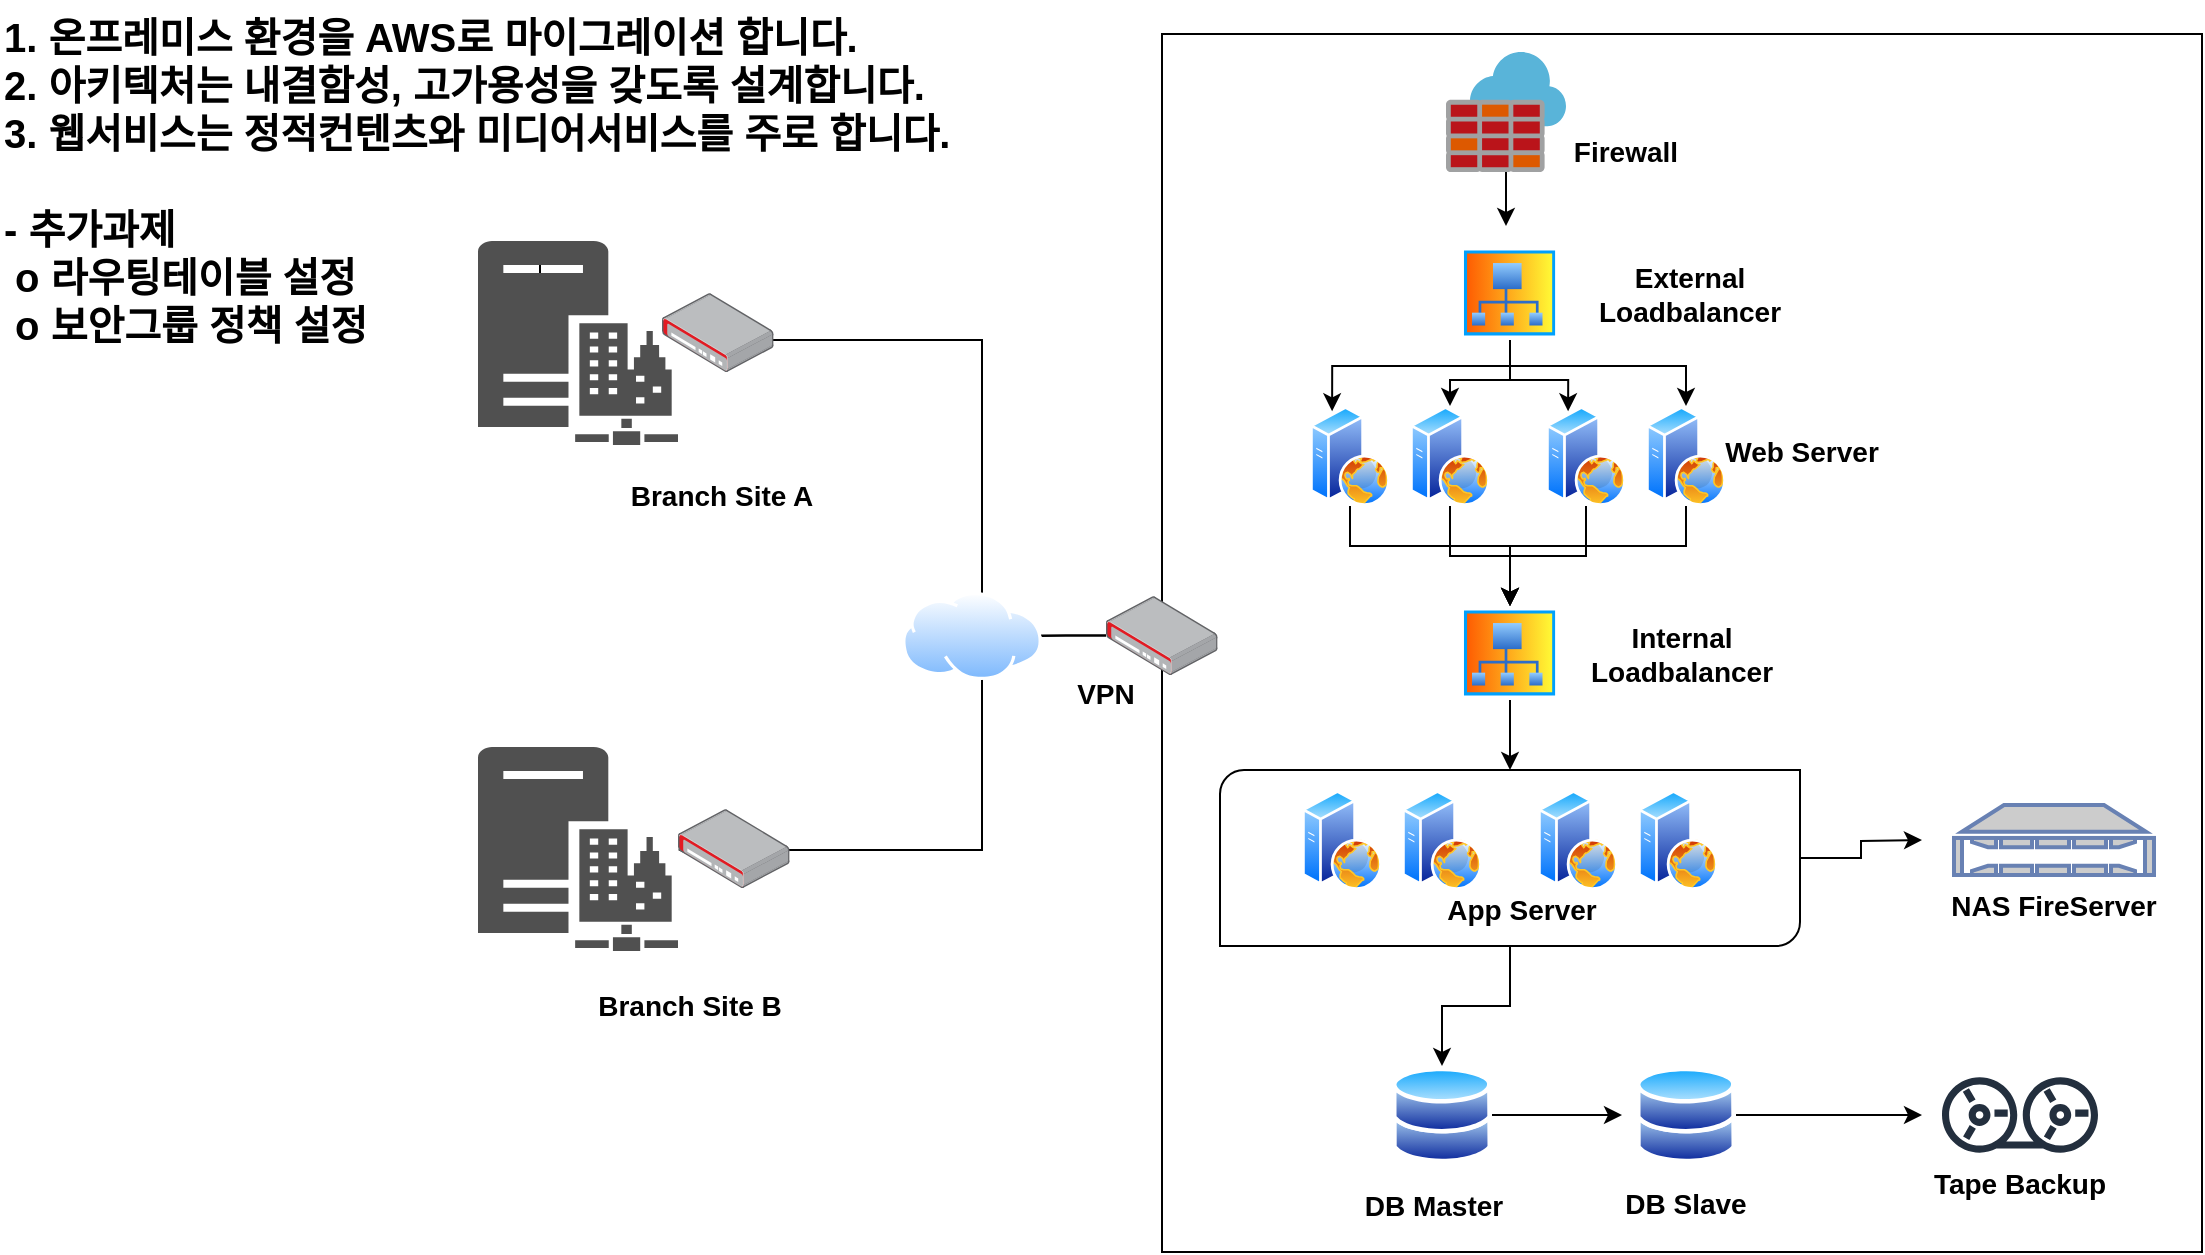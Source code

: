 <mxfile version="13.0.3" type="device" pages="3"><diagram name="문제" id="V51drcL26QvrMNr2hVMp"><mxGraphModel dx="1984" dy="482" grid="0" gridSize="10" guides="1" tooltips="1" connect="1" arrows="1" fold="1" page="0" pageScale="1" pageWidth="827" pageHeight="1169" math="0" shadow="0"><root><mxCell id="0"/><mxCell id="1" parent="0"/><mxCell id="Oqdgk_fRpQBuyZKliynv-24" value="" style="verticalLabelPosition=bottom;verticalAlign=top;html=1;shape=mxgraph.basic.rect;fillColor=#ffffff;fillColor2=none;strokeColor=#000000;strokeWidth=1;size=20;indent=5;" parent="1" vertex="1"><mxGeometry x="-89" y="494" width="520" height="609" as="geometry"/></mxCell><mxCell id="Oqdgk_fRpQBuyZKliynv-22" style="edgeStyle=orthogonalEdgeStyle;rounded=0;orthogonalLoop=1;jettySize=auto;html=1;" parent="1" source="Oqdgk_fRpQBuyZKliynv-19" edge="1"><mxGeometry relative="1" as="geometry"><mxPoint x="291" y="897" as="targetPoint"/></mxGeometry></mxCell><mxCell id="Oqdgk_fRpQBuyZKliynv-34" style="edgeStyle=orthogonalEdgeStyle;rounded=0;orthogonalLoop=1;jettySize=auto;html=1;entryX=0.5;entryY=0;entryDx=0;entryDy=0;" parent="1" source="Oqdgk_fRpQBuyZKliynv-19" target="Oqdgk_fRpQBuyZKliynv-12" edge="1"><mxGeometry relative="1" as="geometry"/></mxCell><mxCell id="Oqdgk_fRpQBuyZKliynv-19" value="" style="verticalLabelPosition=bottom;verticalAlign=top;html=1;shape=mxgraph.basic.diag_round_rect;dx=6;" parent="1" vertex="1"><mxGeometry x="-60" y="862" width="290" height="88" as="geometry"/></mxCell><mxCell id="Oqdgk_fRpQBuyZKliynv-29" style="edgeStyle=orthogonalEdgeStyle;rounded=0;orthogonalLoop=1;jettySize=auto;html=1;entryX=0.25;entryY=0;entryDx=0;entryDy=0;" parent="1" source="Oqdgk_fRpQBuyZKliynv-1" target="Oqdgk_fRpQBuyZKliynv-3" edge="1"><mxGeometry relative="1" as="geometry"><Array as="points"><mxPoint x="85" y="660"/><mxPoint x="-4" y="660"/></Array></mxGeometry></mxCell><mxCell id="Oqdgk_fRpQBuyZKliynv-30" style="edgeStyle=orthogonalEdgeStyle;rounded=0;orthogonalLoop=1;jettySize=auto;html=1;entryX=0.5;entryY=0;entryDx=0;entryDy=0;" parent="1" source="Oqdgk_fRpQBuyZKliynv-1" target="Oqdgk_fRpQBuyZKliynv-4" edge="1"><mxGeometry relative="1" as="geometry"/></mxCell><mxCell id="Oqdgk_fRpQBuyZKliynv-31" style="edgeStyle=orthogonalEdgeStyle;rounded=0;orthogonalLoop=1;jettySize=auto;html=1;entryX=0.25;entryY=0;entryDx=0;entryDy=0;" parent="1" source="Oqdgk_fRpQBuyZKliynv-1" target="Oqdgk_fRpQBuyZKliynv-5" edge="1"><mxGeometry relative="1" as="geometry"/></mxCell><mxCell id="Oqdgk_fRpQBuyZKliynv-32" style="edgeStyle=orthogonalEdgeStyle;rounded=0;orthogonalLoop=1;jettySize=auto;html=1;" parent="1" source="Oqdgk_fRpQBuyZKliynv-1" target="Oqdgk_fRpQBuyZKliynv-6" edge="1"><mxGeometry relative="1" as="geometry"><Array as="points"><mxPoint x="85" y="660"/><mxPoint x="173" y="660"/></Array></mxGeometry></mxCell><mxCell id="Oqdgk_fRpQBuyZKliynv-1" value="" style="aspect=fixed;perimeter=ellipsePerimeter;html=1;align=center;shadow=0;dashed=0;spacingTop=3;image;image=img/lib/active_directory/site_collection.svg;" parent="1" vertex="1"><mxGeometry x="60" y="600" width="50" height="47" as="geometry"/></mxCell><mxCell id="Oqdgk_fRpQBuyZKliynv-33" style="edgeStyle=orthogonalEdgeStyle;rounded=0;orthogonalLoop=1;jettySize=auto;html=1;" parent="1" source="Oqdgk_fRpQBuyZKliynv-2" target="Oqdgk_fRpQBuyZKliynv-19" edge="1"><mxGeometry relative="1" as="geometry"/></mxCell><mxCell id="Oqdgk_fRpQBuyZKliynv-2" value="" style="aspect=fixed;perimeter=ellipsePerimeter;html=1;align=center;shadow=0;dashed=0;spacingTop=3;image;image=img/lib/active_directory/site_collection.svg;" parent="1" vertex="1"><mxGeometry x="60" y="780" width="50" height="47" as="geometry"/></mxCell><mxCell id="Oqdgk_fRpQBuyZKliynv-25" style="edgeStyle=orthogonalEdgeStyle;rounded=0;orthogonalLoop=1;jettySize=auto;html=1;entryX=0.5;entryY=0;entryDx=0;entryDy=0;" parent="1" source="Oqdgk_fRpQBuyZKliynv-3" target="Oqdgk_fRpQBuyZKliynv-2" edge="1"><mxGeometry relative="1" as="geometry"><Array as="points"><mxPoint x="5" y="750"/><mxPoint x="85" y="750"/></Array></mxGeometry></mxCell><mxCell id="Oqdgk_fRpQBuyZKliynv-3" value="" style="aspect=fixed;perimeter=ellipsePerimeter;html=1;align=center;shadow=0;dashed=0;spacingTop=3;image;image=img/lib/active_directory/web_server.svg;" parent="1" vertex="1"><mxGeometry x="-15" y="680" width="40" height="50" as="geometry"/></mxCell><mxCell id="Oqdgk_fRpQBuyZKliynv-26" style="edgeStyle=orthogonalEdgeStyle;rounded=0;orthogonalLoop=1;jettySize=auto;html=1;entryX=0.5;entryY=0;entryDx=0;entryDy=0;" parent="1" source="Oqdgk_fRpQBuyZKliynv-4" target="Oqdgk_fRpQBuyZKliynv-2" edge="1"><mxGeometry relative="1" as="geometry"><Array as="points"><mxPoint x="55" y="755"/><mxPoint x="85" y="755"/></Array></mxGeometry></mxCell><mxCell id="Oqdgk_fRpQBuyZKliynv-4" value="" style="aspect=fixed;perimeter=ellipsePerimeter;html=1;align=center;shadow=0;dashed=0;spacingTop=3;image;image=img/lib/active_directory/web_server.svg;" parent="1" vertex="1"><mxGeometry x="35" y="680" width="40" height="50" as="geometry"/></mxCell><mxCell id="Oqdgk_fRpQBuyZKliynv-27" style="edgeStyle=orthogonalEdgeStyle;rounded=0;orthogonalLoop=1;jettySize=auto;html=1;entryX=0.5;entryY=0;entryDx=0;entryDy=0;" parent="1" source="Oqdgk_fRpQBuyZKliynv-5" target="Oqdgk_fRpQBuyZKliynv-2" edge="1"><mxGeometry relative="1" as="geometry"/></mxCell><mxCell id="Oqdgk_fRpQBuyZKliynv-5" value="" style="aspect=fixed;perimeter=ellipsePerimeter;html=1;align=center;shadow=0;dashed=0;spacingTop=3;image;image=img/lib/active_directory/web_server.svg;" parent="1" vertex="1"><mxGeometry x="103" y="680" width="40" height="50" as="geometry"/></mxCell><mxCell id="Oqdgk_fRpQBuyZKliynv-28" style="edgeStyle=orthogonalEdgeStyle;rounded=0;orthogonalLoop=1;jettySize=auto;html=1;entryX=0.5;entryY=0;entryDx=0;entryDy=0;" parent="1" source="Oqdgk_fRpQBuyZKliynv-6" target="Oqdgk_fRpQBuyZKliynv-2" edge="1"><mxGeometry relative="1" as="geometry"><Array as="points"><mxPoint x="173" y="750"/><mxPoint x="85" y="750"/></Array></mxGeometry></mxCell><mxCell id="Oqdgk_fRpQBuyZKliynv-6" value="" style="aspect=fixed;perimeter=ellipsePerimeter;html=1;align=center;shadow=0;dashed=0;spacingTop=3;image;image=img/lib/active_directory/web_server.svg;" parent="1" vertex="1"><mxGeometry x="153" y="680" width="40" height="50" as="geometry"/></mxCell><mxCell id="Oqdgk_fRpQBuyZKliynv-7" value="" style="aspect=fixed;perimeter=ellipsePerimeter;html=1;align=center;shadow=0;dashed=0;spacingTop=3;image;image=img/lib/active_directory/web_server.svg;" parent="1" vertex="1"><mxGeometry x="-19" y="872" width="40" height="50" as="geometry"/></mxCell><mxCell id="Oqdgk_fRpQBuyZKliynv-8" value="" style="aspect=fixed;perimeter=ellipsePerimeter;html=1;align=center;shadow=0;dashed=0;spacingTop=3;image;image=img/lib/active_directory/web_server.svg;" parent="1" vertex="1"><mxGeometry x="31" y="872" width="40" height="50" as="geometry"/></mxCell><mxCell id="Oqdgk_fRpQBuyZKliynv-9" value="" style="aspect=fixed;perimeter=ellipsePerimeter;html=1;align=center;shadow=0;dashed=0;spacingTop=3;image;image=img/lib/active_directory/web_server.svg;" parent="1" vertex="1"><mxGeometry x="99" y="872" width="40" height="50" as="geometry"/></mxCell><mxCell id="Oqdgk_fRpQBuyZKliynv-10" value="" style="aspect=fixed;perimeter=ellipsePerimeter;html=1;align=center;shadow=0;dashed=0;spacingTop=3;image;image=img/lib/active_directory/web_server.svg;" parent="1" vertex="1"><mxGeometry x="149" y="872" width="40" height="50" as="geometry"/></mxCell><mxCell id="Oqdgk_fRpQBuyZKliynv-20" style="edgeStyle=orthogonalEdgeStyle;rounded=0;orthogonalLoop=1;jettySize=auto;html=1;" parent="1" source="Oqdgk_fRpQBuyZKliynv-12" edge="1"><mxGeometry relative="1" as="geometry"><mxPoint x="141" y="1034.5" as="targetPoint"/></mxGeometry></mxCell><mxCell id="Oqdgk_fRpQBuyZKliynv-12" value="" style="aspect=fixed;perimeter=ellipsePerimeter;html=1;align=center;shadow=0;dashed=0;spacingTop=3;image;image=img/lib/active_directory/databases.svg;" parent="1" vertex="1"><mxGeometry x="26" y="1010" width="50" height="49" as="geometry"/></mxCell><mxCell id="Oqdgk_fRpQBuyZKliynv-21" style="edgeStyle=orthogonalEdgeStyle;rounded=0;orthogonalLoop=1;jettySize=auto;html=1;" parent="1" source="Oqdgk_fRpQBuyZKliynv-13" edge="1"><mxGeometry relative="1" as="geometry"><mxPoint x="291" y="1034.5" as="targetPoint"/></mxGeometry></mxCell><mxCell id="Oqdgk_fRpQBuyZKliynv-13" value="" style="aspect=fixed;perimeter=ellipsePerimeter;html=1;align=center;shadow=0;dashed=0;spacingTop=3;image;image=img/lib/active_directory/databases.svg;" parent="1" vertex="1"><mxGeometry x="148" y="1010" width="50" height="49" as="geometry"/></mxCell><mxCell id="Oqdgk_fRpQBuyZKliynv-14" value="" style="outlineConnect=0;fontColor=#232F3E;gradientColor=none;fillColor=#232F3E;strokeColor=none;dashed=0;verticalLabelPosition=bottom;verticalAlign=top;align=center;html=1;fontSize=12;fontStyle=0;aspect=fixed;pointerEvents=1;shape=mxgraph.aws4.tape_storage;" parent="1" vertex="1"><mxGeometry x="301" y="1015.5" width="78" height="38" as="geometry"/></mxCell><mxCell id="Oqdgk_fRpQBuyZKliynv-15" value="" style="fontColor=#0066CC;verticalAlign=top;verticalLabelPosition=bottom;labelPosition=center;align=center;html=1;outlineConnect=0;fillColor=#CCCCCC;strokeColor=#6881B3;gradientColor=none;gradientDirection=north;strokeWidth=2;shape=mxgraph.networks.nas_filer;" parent="1" vertex="1"><mxGeometry x="307" y="879.5" width="100" height="35" as="geometry"/></mxCell><mxCell id="Oqdgk_fRpQBuyZKliynv-23" style="edgeStyle=orthogonalEdgeStyle;rounded=0;orthogonalLoop=1;jettySize=auto;html=1;" parent="1" source="Oqdgk_fRpQBuyZKliynv-17" edge="1"><mxGeometry relative="1" as="geometry"><mxPoint x="83" y="590" as="targetPoint"/></mxGeometry></mxCell><mxCell id="Oqdgk_fRpQBuyZKliynv-17" value="" style="aspect=fixed;html=1;points=[];align=center;image;fontSize=12;image=img/lib/mscae/Azure_Firewall.svg;" parent="1" vertex="1"><mxGeometry x="53" y="503" width="60" height="60" as="geometry"/></mxCell><mxCell id="Oqdgk_fRpQBuyZKliynv-35" value="Firewall" style="text;html=1;strokeColor=none;fillColor=none;align=center;verticalAlign=middle;whiteSpace=wrap;rounded=0;fontSize=14;fontStyle=1" parent="1" vertex="1"><mxGeometry x="108" y="543" width="70" height="20" as="geometry"/></mxCell><mxCell id="Oqdgk_fRpQBuyZKliynv-37" value="NAS FireServer" style="text;html=1;strokeColor=none;fillColor=none;align=center;verticalAlign=middle;whiteSpace=wrap;rounded=0;fontSize=14;fontStyle=1" parent="1" vertex="1"><mxGeometry x="301" y="919.5" width="112" height="20" as="geometry"/></mxCell><mxCell id="Oqdgk_fRpQBuyZKliynv-38" value="Tape Backup" style="text;html=1;strokeColor=none;fillColor=none;align=center;verticalAlign=middle;whiteSpace=wrap;rounded=0;fontSize=14;fontStyle=1" parent="1" vertex="1"><mxGeometry x="284" y="1059" width="112" height="20" as="geometry"/></mxCell><mxCell id="Oqdgk_fRpQBuyZKliynv-39" value="DB Slave" style="text;html=1;strokeColor=none;fillColor=none;align=center;verticalAlign=middle;whiteSpace=wrap;rounded=0;fontSize=14;fontStyle=1" parent="1" vertex="1"><mxGeometry x="117" y="1069" width="112" height="20" as="geometry"/></mxCell><mxCell id="Oqdgk_fRpQBuyZKliynv-40" value="DB Master" style="text;html=1;strokeColor=none;fillColor=none;align=center;verticalAlign=middle;whiteSpace=wrap;rounded=0;fontSize=14;fontStyle=1" parent="1" vertex="1"><mxGeometry x="-9" y="1070" width="112" height="20" as="geometry"/></mxCell><mxCell id="Oqdgk_fRpQBuyZKliynv-56" style="edgeStyle=orthogonalEdgeStyle;rounded=0;orthogonalLoop=1;jettySize=auto;html=1;fontSize=14;" parent="1" source="Oqdgk_fRpQBuyZKliynv-58" target="Oqdgk_fRpQBuyZKliynv-54" edge="1"><mxGeometry relative="1" as="geometry"><Array as="points"><mxPoint x="-179" y="640"/></Array></mxGeometry></mxCell><mxCell id="Oqdgk_fRpQBuyZKliynv-57" style="edgeStyle=orthogonalEdgeStyle;rounded=0;orthogonalLoop=1;jettySize=auto;html=1;fontSize=14;" parent="1" source="Oqdgk_fRpQBuyZKliynv-64" target="Oqdgk_fRpQBuyZKliynv-55" edge="1"><mxGeometry relative="1" as="geometry"><Array as="points"><mxPoint x="-179" y="795"/><mxPoint x="-179" y="902"/></Array></mxGeometry></mxCell><mxCell id="Oqdgk_fRpQBuyZKliynv-41" value="" style="points=[];aspect=fixed;html=1;align=center;shadow=0;dashed=0;image;image=img/lib/allied_telesis/security/Router_VPN.svg;fontSize=14;" parent="1" vertex="1"><mxGeometry x="-117" y="775" width="55.8" height="39.6" as="geometry"/></mxCell><mxCell id="Oqdgk_fRpQBuyZKliynv-42" value="Internal Loadbalancer" style="text;html=1;strokeColor=none;fillColor=none;align=center;verticalAlign=middle;whiteSpace=wrap;rounded=0;fontSize=14;fontStyle=1" parent="1" vertex="1"><mxGeometry x="115" y="793.5" width="112" height="20" as="geometry"/></mxCell><mxCell id="Oqdgk_fRpQBuyZKliynv-43" value="External Loadbalancer" style="text;html=1;strokeColor=none;fillColor=none;align=center;verticalAlign=middle;whiteSpace=wrap;rounded=0;fontSize=14;fontStyle=1" parent="1" vertex="1"><mxGeometry x="119" y="613.5" width="112" height="20" as="geometry"/></mxCell><mxCell id="Oqdgk_fRpQBuyZKliynv-54" value="" style="pointerEvents=1;shadow=0;dashed=0;html=1;strokeColor=none;fillColor=#505050;labelPosition=center;verticalLabelPosition=bottom;verticalAlign=top;outlineConnect=0;align=center;shape=mxgraph.office.servers.survivable_branch_server;fontSize=14;" parent="1" vertex="1"><mxGeometry x="-431" y="597.5" width="100" height="102" as="geometry"/></mxCell><mxCell id="Oqdgk_fRpQBuyZKliynv-55" value="" style="pointerEvents=1;shadow=0;dashed=0;html=1;strokeColor=none;fillColor=#505050;labelPosition=center;verticalLabelPosition=bottom;verticalAlign=top;outlineConnect=0;align=center;shape=mxgraph.office.servers.survivable_branch_server;fontSize=14;" parent="1" vertex="1"><mxGeometry x="-431" y="850.5" width="100" height="102" as="geometry"/></mxCell><mxCell id="Oqdgk_fRpQBuyZKliynv-59" value="Branch Site B" style="text;html=1;strokeColor=none;fillColor=none;align=center;verticalAlign=middle;whiteSpace=wrap;rounded=0;fontSize=14;fontStyle=1" parent="1" vertex="1"><mxGeometry x="-381" y="970" width="112" height="20" as="geometry"/></mxCell><mxCell id="Oqdgk_fRpQBuyZKliynv-60" value="VPN" style="text;html=1;strokeColor=none;fillColor=none;align=center;verticalAlign=middle;whiteSpace=wrap;rounded=0;fontSize=14;fontStyle=1" parent="1" vertex="1"><mxGeometry x="-138" y="813.5" width="42" height="20" as="geometry"/></mxCell><mxCell id="Oqdgk_fRpQBuyZKliynv-63" value="" style="points=[];aspect=fixed;html=1;align=center;shadow=0;dashed=0;image;image=img/lib/allied_telesis/security/Router_VPN.svg;fontSize=14;" parent="1" vertex="1"><mxGeometry x="-331" y="881.5" width="55.8" height="39.6" as="geometry"/></mxCell><mxCell id="Oqdgk_fRpQBuyZKliynv-65" style="edgeStyle=orthogonalEdgeStyle;rounded=0;orthogonalLoop=1;jettySize=auto;html=1;fontSize=14;endArrow=none;endFill=0;" parent="1" source="Oqdgk_fRpQBuyZKliynv-41" target="Oqdgk_fRpQBuyZKliynv-64" edge="1"><mxGeometry relative="1" as="geometry"><mxPoint x="-117" y="795" as="sourcePoint"/><mxPoint x="-331" y="902" as="targetPoint"/><Array as="points"/></mxGeometry></mxCell><mxCell id="Oqdgk_fRpQBuyZKliynv-66" value="Web Server" style="text;html=1;strokeColor=none;fillColor=none;align=center;verticalAlign=middle;whiteSpace=wrap;rounded=0;fontSize=14;fontStyle=1" parent="1" vertex="1"><mxGeometry x="191" y="695" width="80" height="15" as="geometry"/></mxCell><mxCell id="Oqdgk_fRpQBuyZKliynv-67" value="App Server" style="text;html=1;strokeColor=none;fillColor=none;align=center;verticalAlign=middle;whiteSpace=wrap;rounded=0;fontSize=14;fontStyle=1" parent="1" vertex="1"><mxGeometry x="51" y="924.5" width="80" height="15" as="geometry"/></mxCell><mxCell id="JfcMWXpKc_7Th8uadRWx-1" value="Branch Site A" style="text;html=1;strokeColor=none;fillColor=none;align=center;verticalAlign=middle;whiteSpace=wrap;rounded=0;fontSize=14;fontStyle=1" parent="1" vertex="1"><mxGeometry x="-365" y="715" width="112" height="20" as="geometry"/></mxCell><mxCell id="Oqdgk_fRpQBuyZKliynv-58" value="1. 온프레미스 환경을 AWS로 마이그레이션 합니다.&lt;br&gt;2. 아키텍처는 내결함성, 고가용성을 갖도록 설계합니다.&lt;br&gt;3. 웹서비스는 정적컨텐츠와 미디어서비스를 주로 합니다.&lt;br&gt;&lt;br&gt;- 추가과제&lt;br&gt;&amp;nbsp;o 라우팅테이블 설정&lt;br&gt;&amp;nbsp;o 보안그룹 정책 설정" style="text;html=1;strokeColor=none;fillColor=none;align=left;verticalAlign=top;whiteSpace=wrap;rounded=0;fontSize=20;fontStyle=1" parent="1" vertex="1"><mxGeometry x="-670" y="477" width="540" height="170" as="geometry"/></mxCell><mxCell id="JNv-TtG1lV_qzPfYCgei-2" style="edgeStyle=orthogonalEdgeStyle;rounded=0;orthogonalLoop=1;jettySize=auto;html=1;fontSize=14;entryX=0.706;entryY=1;entryDx=0;entryDy=0;endArrow=none;endFill=0;entryPerimeter=0;" parent="1" source="Oqdgk_fRpQBuyZKliynv-41" target="Oqdgk_fRpQBuyZKliynv-58" edge="1"><mxGeometry relative="1" as="geometry"><Array as="points"><mxPoint x="-179" y="795"/><mxPoint x="-179" y="647"/></Array><mxPoint x="-117" y="795" as="sourcePoint"/><mxPoint x="-331" y="640" as="targetPoint"/></mxGeometry></mxCell><mxCell id="Oqdgk_fRpQBuyZKliynv-64" value="" style="aspect=fixed;perimeter=ellipsePerimeter;html=1;align=center;shadow=0;dashed=0;spacingTop=3;image;image=img/lib/active_directory/internet_cloud.svg;fontSize=14;" parent="1" vertex="1"><mxGeometry x="-219" y="773" width="70" height="44" as="geometry"/></mxCell><mxCell id="Oqdgk_fRpQBuyZKliynv-62" value="" style="points=[];aspect=fixed;html=1;align=center;shadow=0;dashed=0;image;image=img/lib/allied_telesis/security/Router_VPN.svg;fontSize=14;" parent="1" vertex="1"><mxGeometry x="-339" y="623.5" width="55.8" height="39.6" as="geometry"/></mxCell></root></mxGraphModel></diagram><diagram id="pLTfKpyni1N4rLfofIN6" name="Solution1"><mxGraphModel dx="2812" dy="1900" grid="0" gridSize="10" guides="1" tooltips="1" connect="1" arrows="1" fold="1" page="0" pageScale="1" pageWidth="827" pageHeight="1169" math="0" shadow="0"><root><mxCell id="0"/><mxCell id="1" parent="0"/><mxCell id="aWE7uOF-uOJIqGCg72Sz-1" value="AWS Cloud (Seoul)" style="points=[[0,0],[0.25,0],[0.5,0],[0.75,0],[1,0],[1,0.25],[1,0.5],[1,0.75],[1,1],[0.75,1],[0.5,1],[0.25,1],[0,1],[0,0.75],[0,0.5],[0,0.25]];outlineConnect=0;gradientColor=none;html=1;whiteSpace=wrap;fontSize=16;fontStyle=1;shape=mxgraph.aws4.group;grIcon=mxgraph.aws4.group_aws_cloud;strokeColor=#232F3E;fillColor=none;verticalAlign=top;align=left;spacingLeft=30;fontColor=#CC0000;dashed=0;" parent="1" vertex="1"><mxGeometry x="30" width="1420" height="940" as="geometry"/></mxCell><mxCell id="aWE7uOF-uOJIqGCg72Sz-2" value="VPC" style="points=[[0,0],[0.25,0],[0.5,0],[0.75,0],[1,0],[1,0.25],[1,0.5],[1,0.75],[1,1],[0.75,1],[0.5,1],[0.25,1],[0,1],[0,0.75],[0,0.5],[0,0.25]];outlineConnect=0;gradientColor=none;html=1;whiteSpace=wrap;fontSize=12;fontStyle=0;shape=mxgraph.aws4.group;grIcon=mxgraph.aws4.group_vpc;strokeColor=#248814;fillColor=none;verticalAlign=top;align=left;spacingLeft=30;fontColor=#AAB7B8;dashed=0;" parent="1" vertex="1"><mxGeometry x="80" y="70" width="1170" height="850" as="geometry"/></mxCell><mxCell id="aWE7uOF-uOJIqGCg72Sz-3" value="Availability Zone" style="fillColor=none;strokeColor=#147EBA;dashed=1;verticalAlign=top;fontStyle=0;fontColor=#147EBA;align=left;" parent="1" vertex="1"><mxGeometry x="140" y="110" width="460" height="790" as="geometry"/></mxCell><mxCell id="aWE7uOF-uOJIqGCg72Sz-6" value="Availability Zone" style="fillColor=none;strokeColor=#147EBA;dashed=1;verticalAlign=top;fontStyle=0;fontColor=#147EBA;align=left;" parent="1" vertex="1"><mxGeometry x="760" y="110" width="460" height="790" as="geometry"/></mxCell><mxCell id="aWE7uOF-uOJIqGCg72Sz-7" value="Public subnet" style="points=[[0,0],[0.25,0],[0.5,0],[0.75,0],[1,0],[1,0.25],[1,0.5],[1,0.75],[1,1],[0.75,1],[0.5,1],[0.25,1],[0,1],[0,0.75],[0,0.5],[0,0.25]];outlineConnect=0;gradientColor=none;html=1;whiteSpace=wrap;fontSize=14;fontStyle=0;shape=mxgraph.aws4.group;grIcon=mxgraph.aws4.group_security_group;grStroke=0;strokeColor=#248814;fillColor=#E9F3E6;verticalAlign=top;align=left;spacingLeft=30;fontColor=#248814;dashed=0;" parent="1" vertex="1"><mxGeometry x="160" y="160" width="420" height="130" as="geometry"/></mxCell><mxCell id="aWE7uOF-uOJIqGCg72Sz-8" value="Public subnet" style="points=[[0,0],[0.25,0],[0.5,0],[0.75,0],[1,0],[1,0.25],[1,0.5],[1,0.75],[1,1],[0.75,1],[0.5,1],[0.25,1],[0,1],[0,0.75],[0,0.5],[0,0.25]];outlineConnect=0;gradientColor=none;html=1;whiteSpace=wrap;fontSize=14;fontStyle=0;shape=mxgraph.aws4.group;grIcon=mxgraph.aws4.group_security_group;grStroke=0;strokeColor=#248814;fillColor=#E9F3E6;verticalAlign=top;align=left;spacingLeft=30;fontColor=#248814;dashed=0;" parent="1" vertex="1"><mxGeometry x="780" y="160" width="420" height="130" as="geometry"/></mxCell><mxCell id="aWE7uOF-uOJIqGCg72Sz-9" value="Private subnet" style="points=[[0,0],[0.25,0],[0.5,0],[0.75,0],[1,0],[1,0.25],[1,0.5],[1,0.75],[1,1],[0.75,1],[0.5,1],[0.25,1],[0,1],[0,0.75],[0,0.5],[0,0.25]];outlineConnect=0;gradientColor=none;html=1;whiteSpace=wrap;fontSize=14;fontStyle=0;shape=mxgraph.aws4.group;grIcon=mxgraph.aws4.group_security_group;grStroke=0;strokeColor=#147EBA;fillColor=#E6F2F8;verticalAlign=top;align=left;spacingLeft=30;fontColor=#147EBA;dashed=0;" parent="1" vertex="1"><mxGeometry x="160" y="320" width="420" height="160" as="geometry"/></mxCell><mxCell id="aWE7uOF-uOJIqGCg72Sz-10" value="Private subnet" style="points=[[0,0],[0.25,0],[0.5,0],[0.75,0],[1,0],[1,0.25],[1,0.5],[1,0.75],[1,1],[0.75,1],[0.5,1],[0.25,1],[0,1],[0,0.75],[0,0.5],[0,0.25]];outlineConnect=0;gradientColor=none;html=1;whiteSpace=wrap;fontSize=12;fontStyle=0;shape=mxgraph.aws4.group;grIcon=mxgraph.aws4.group_security_group;grStroke=0;strokeColor=#147EBA;fillColor=#E6F2F8;verticalAlign=top;align=left;spacingLeft=30;fontColor=#147EBA;dashed=0;" parent="1" vertex="1"><mxGeometry x="780" y="320" width="420" height="160" as="geometry"/></mxCell><mxCell id="aWE7uOF-uOJIqGCg72Sz-15" value="" style="edgeStyle=orthogonalEdgeStyle;rounded=0;orthogonalLoop=1;jettySize=auto;html=1;fontSize=16;fontColor=#CC0000;strokeWidth=3;strokeColor=#0000FF;" parent="1" source="aWE7uOF-uOJIqGCg72Sz-11" target="aWE7uOF-uOJIqGCg72Sz-14" edge="1"><mxGeometry relative="1" as="geometry"/></mxCell><mxCell id="aWE7uOF-uOJIqGCg72Sz-11" value="" style="outlineConnect=0;dashed=0;verticalLabelPosition=bottom;verticalAlign=top;align=center;html=1;shape=mxgraph.aws3.internet_gateway;fillColor=#F58536;gradientColor=none;fontSize=16;fontColor=#CC0000;" parent="1" vertex="1"><mxGeometry x="640.5" y="30" width="69" height="72" as="geometry"/></mxCell><mxCell id="aWE7uOF-uOJIqGCg72Sz-12" value="" style="outlineConnect=0;dashed=0;verticalLabelPosition=bottom;verticalAlign=top;align=center;html=1;shape=mxgraph.aws3.vpc_nat_gateway;fillColor=#F58536;gradientColor=none;fontSize=16;fontColor=#CC0000;" parent="1" vertex="1"><mxGeometry x="210" y="191" width="69" height="72" as="geometry"/></mxCell><mxCell id="aWE7uOF-uOJIqGCg72Sz-13" value="" style="outlineConnect=0;dashed=0;verticalLabelPosition=bottom;verticalAlign=top;align=center;html=1;shape=mxgraph.aws3.vpc_nat_gateway;fillColor=#F58536;gradientColor=none;fontSize=16;fontColor=#CC0000;" parent="1" vertex="1"><mxGeometry x="1090" y="191" width="69" height="72" as="geometry"/></mxCell><mxCell id="aWE7uOF-uOJIqGCg72Sz-26" style="edgeStyle=orthogonalEdgeStyle;rounded=0;orthogonalLoop=1;jettySize=auto;html=1;strokeColor=#0000FF;strokeWidth=3;fontSize=16;fontColor=#CC0000;" parent="1" source="aWE7uOF-uOJIqGCg72Sz-14" target="aWE7uOF-uOJIqGCg72Sz-19" edge="1"><mxGeometry relative="1" as="geometry"><Array as="points"><mxPoint x="675" y="300"/><mxPoint x="413" y="300"/></Array></mxGeometry></mxCell><mxCell id="aWE7uOF-uOJIqGCg72Sz-27" style="edgeStyle=orthogonalEdgeStyle;rounded=0;orthogonalLoop=1;jettySize=auto;html=1;entryX=0.5;entryY=0;entryDx=0;entryDy=0;entryPerimeter=0;strokeColor=#0000FF;strokeWidth=3;fontSize=16;fontColor=#CC0000;" parent="1" source="aWE7uOF-uOJIqGCg72Sz-14" target="aWE7uOF-uOJIqGCg72Sz-18" edge="1"><mxGeometry relative="1" as="geometry"><Array as="points"><mxPoint x="675" y="300"/><mxPoint x="500" y="300"/></Array></mxGeometry></mxCell><mxCell id="aWE7uOF-uOJIqGCg72Sz-28" style="edgeStyle=orthogonalEdgeStyle;rounded=0;orthogonalLoop=1;jettySize=auto;html=1;strokeColor=#0000FF;strokeWidth=3;fontSize=16;fontColor=#CC0000;" parent="1" source="aWE7uOF-uOJIqGCg72Sz-14" target="aWE7uOF-uOJIqGCg72Sz-21" edge="1"><mxGeometry relative="1" as="geometry"><Array as="points"><mxPoint x="675" y="300"/><mxPoint x="870" y="300"/></Array></mxGeometry></mxCell><mxCell id="aWE7uOF-uOJIqGCg72Sz-29" style="edgeStyle=orthogonalEdgeStyle;rounded=0;orthogonalLoop=1;jettySize=auto;html=1;entryX=0.5;entryY=0;entryDx=0;entryDy=0;entryPerimeter=0;strokeColor=#0000FF;strokeWidth=3;fontSize=16;fontColor=#CC0000;" parent="1" source="aWE7uOF-uOJIqGCg72Sz-14" target="aWE7uOF-uOJIqGCg72Sz-20" edge="1"><mxGeometry relative="1" as="geometry"><Array as="points"><mxPoint x="675" y="300"/><mxPoint x="957" y="300"/></Array></mxGeometry></mxCell><mxCell id="aWE7uOF-uOJIqGCg72Sz-14" value="" style="outlineConnect=0;dashed=0;verticalLabelPosition=bottom;verticalAlign=top;align=center;html=1;shape=mxgraph.aws3.application_load_balancer;fillColor=#F58536;gradientColor=none;fontSize=16;fontColor=#CC0000;" parent="1" vertex="1"><mxGeometry x="640.5" y="150" width="69" height="72" as="geometry"/></mxCell><mxCell id="aWE7uOF-uOJIqGCg72Sz-16" value="Auto Scaling group" style="points=[[0,0],[0.25,0],[0.5,0],[0.75,0],[1,0],[1,0.25],[1,0.5],[1,0.75],[1,1],[0.75,1],[0.5,1],[0.25,1],[0,1],[0,0.75],[0,0.5],[0,0.25]];outlineConnect=0;gradientColor=none;html=1;whiteSpace=wrap;fontSize=14;fontStyle=1;shape=mxgraph.aws4.groupCenter;grIcon=mxgraph.aws4.group_auto_scaling_group;grStroke=1;strokeColor=#D86613;fillColor=none;verticalAlign=top;align=center;fontColor=#D86613;dashed=1;spacingTop=25;" parent="1" vertex="1"><mxGeometry x="320" y="350" width="710" height="120" as="geometry"/></mxCell><mxCell id="aWE7uOF-uOJIqGCg72Sz-18" value="" style="outlineConnect=0;dashed=0;verticalLabelPosition=bottom;verticalAlign=top;align=center;html=1;shape=mxgraph.aws3.instance;fillColor=#F58534;gradientColor=none;fontSize=14;fontColor=#CC0000;" parent="1" vertex="1"><mxGeometry x="470" y="383.5" width="60" height="63" as="geometry"/></mxCell><mxCell id="aWE7uOF-uOJIqGCg72Sz-19" value="" style="outlineConnect=0;dashed=0;verticalLabelPosition=bottom;verticalAlign=top;align=center;html=1;shape=mxgraph.aws3.instance;fillColor=#F58534;gradientColor=none;fontSize=14;fontColor=#CC0000;" parent="1" vertex="1"><mxGeometry x="383" y="383.5" width="60" height="63" as="geometry"/></mxCell><mxCell id="aWE7uOF-uOJIqGCg72Sz-20" value="" style="outlineConnect=0;dashed=0;verticalLabelPosition=bottom;verticalAlign=top;align=center;html=1;shape=mxgraph.aws3.instance;fillColor=#F58534;gradientColor=none;fontSize=14;fontColor=#CC0000;" parent="1" vertex="1"><mxGeometry x="927" y="383.5" width="60" height="63" as="geometry"/></mxCell><mxCell id="aWE7uOF-uOJIqGCg72Sz-21" value="" style="outlineConnect=0;dashed=0;verticalLabelPosition=bottom;verticalAlign=top;align=center;html=1;shape=mxgraph.aws3.instance;fillColor=#F58534;gradientColor=none;fontSize=14;fontColor=#CC0000;" parent="1" vertex="1"><mxGeometry x="840" y="383.5" width="60" height="63" as="geometry"/></mxCell><mxCell id="aWE7uOF-uOJIqGCg72Sz-22" value="Web" style="text;html=1;strokeColor=none;fillColor=none;align=center;verticalAlign=middle;whiteSpace=wrap;rounded=0;fontSize=16;fontColor=#0000FF;fontStyle=1" parent="1" vertex="1"><mxGeometry x="390.25" y="405" width="45.5" height="20" as="geometry"/></mxCell><mxCell id="aWE7uOF-uOJIqGCg72Sz-24" value="Private subnet" style="points=[[0,0],[0.25,0],[0.5,0],[0.75,0],[1,0],[1,0.25],[1,0.5],[1,0.75],[1,1],[0.75,1],[0.5,1],[0.25,1],[0,1],[0,0.75],[0,0.5],[0,0.25]];outlineConnect=0;gradientColor=none;html=1;whiteSpace=wrap;fontSize=14;fontStyle=0;shape=mxgraph.aws4.group;grIcon=mxgraph.aws4.group_security_group;grStroke=0;strokeColor=#147EBA;fillColor=#E6F2F8;verticalAlign=top;align=left;spacingLeft=30;fontColor=#147EBA;dashed=0;" parent="1" vertex="1"><mxGeometry x="160" y="510" width="420" height="370" as="geometry"/></mxCell><mxCell id="aWE7uOF-uOJIqGCg72Sz-25" value="Private subnet" style="points=[[0,0],[0.25,0],[0.5,0],[0.75,0],[1,0],[1,0.25],[1,0.5],[1,0.75],[1,1],[0.75,1],[0.5,1],[0.25,1],[0,1],[0,0.75],[0,0.5],[0,0.25]];outlineConnect=0;gradientColor=none;html=1;whiteSpace=wrap;fontSize=14;fontStyle=0;shape=mxgraph.aws4.group;grIcon=mxgraph.aws4.group_security_group;grStroke=0;strokeColor=#147EBA;fillColor=#E6F2F8;verticalAlign=top;align=left;spacingLeft=30;fontColor=#147EBA;dashed=0;" parent="1" vertex="1"><mxGeometry x="780" y="510" width="420" height="370" as="geometry"/></mxCell><mxCell id="aWE7uOF-uOJIqGCg72Sz-33" style="edgeStyle=orthogonalEdgeStyle;rounded=0;orthogonalLoop=1;jettySize=auto;html=1;strokeColor=#0000FF;strokeWidth=3;fontSize=16;fontColor=#CC0000;startArrow=classic;startFill=1;" parent="1" source="aWE7uOF-uOJIqGCg72Sz-32" target="aWE7uOF-uOJIqGCg72Sz-16" edge="1"><mxGeometry relative="1" as="geometry"><mxPoint x="1220" y="409.857" as="sourcePoint"/></mxGeometry></mxCell><mxCell id="aWE7uOF-uOJIqGCg72Sz-32" value="" style="outlineConnect=0;dashed=0;verticalLabelPosition=bottom;verticalAlign=top;align=center;html=1;shape=mxgraph.aws3.dynamo_db;fillColor=#2E73B8;gradientColor=none;fontSize=16;fontColor=#CC0000;" parent="1" vertex="1"><mxGeometry x="1336.5" y="369.5" width="72" height="81" as="geometry"/></mxCell><mxCell id="aWE7uOF-uOJIqGCg72Sz-34" value="DynamoDB" style="text;html=1;strokeColor=none;fillColor=none;align=center;verticalAlign=middle;whiteSpace=wrap;rounded=0;fontSize=16;fontColor=#CC0000;fontStyle=1" parent="1" vertex="1"><mxGeometry x="1320" y="460" width="105" height="20" as="geometry"/></mxCell><mxCell id="aWE7uOF-uOJIqGCg72Sz-36" value="" style="outlineConnect=0;dashed=0;verticalLabelPosition=bottom;verticalAlign=top;align=center;html=1;shape=mxgraph.aws3.application_load_balancer;fillColor=#F58536;gradientColor=none;fontSize=16;fontColor=#CC0000;" parent="1" vertex="1"><mxGeometry x="640.5" y="470" width="69" height="72" as="geometry"/></mxCell><mxCell id="aWE7uOF-uOJIqGCg72Sz-40" value="Web" style="text;html=1;strokeColor=none;fillColor=none;align=center;verticalAlign=middle;whiteSpace=wrap;rounded=0;fontSize=16;fontColor=#0000FF;fontStyle=1" parent="1" vertex="1"><mxGeometry x="477.25" y="405" width="45.5" height="20" as="geometry"/></mxCell><mxCell id="aWE7uOF-uOJIqGCg72Sz-41" value="Web" style="text;html=1;strokeColor=none;fillColor=none;align=center;verticalAlign=middle;whiteSpace=wrap;rounded=0;fontSize=16;fontColor=#0000FF;fontStyle=1" parent="1" vertex="1"><mxGeometry x="846.25" y="405" width="45.5" height="20" as="geometry"/></mxCell><mxCell id="aWE7uOF-uOJIqGCg72Sz-42" value="Web" style="text;html=1;strokeColor=none;fillColor=none;align=center;verticalAlign=middle;whiteSpace=wrap;rounded=0;fontSize=16;fontColor=#0000FF;fontStyle=1" parent="1" vertex="1"><mxGeometry x="933.25" y="405" width="45.5" height="20" as="geometry"/></mxCell><mxCell id="aWE7uOF-uOJIqGCg72Sz-43" value="" style="outlineConnect=0;dashed=0;verticalLabelPosition=bottom;verticalAlign=top;align=center;html=1;shape=mxgraph.aws3.instance;fillColor=#F58534;gradientColor=none;fontSize=16;fontColor=#0000FF;" parent="1" vertex="1"><mxGeometry x="470" y="190" width="60" height="63" as="geometry"/></mxCell><mxCell id="aWE7uOF-uOJIqGCg72Sz-44" value="Bastion Host" style="text;html=1;strokeColor=none;fillColor=none;align=center;verticalAlign=middle;whiteSpace=wrap;rounded=0;fontSize=16;fontColor=#0000FF;fontStyle=1" parent="1" vertex="1"><mxGeometry x="443" y="256" width="130" height="20" as="geometry"/></mxCell><mxCell id="aWE7uOF-uOJIqGCg72Sz-76" style="edgeStyle=orthogonalEdgeStyle;rounded=0;orthogonalLoop=1;jettySize=auto;html=1;entryX=0.5;entryY=0.02;entryDx=0;entryDy=0;entryPerimeter=0;startArrow=none;startFill=0;strokeColor=#0000FF;strokeWidth=3;fontSize=16;fontColor=#0000FF;" parent="1" source="aWE7uOF-uOJIqGCg72Sz-56" target="aWE7uOF-uOJIqGCg72Sz-65" edge="1"><mxGeometry relative="1" as="geometry"/></mxCell><mxCell id="aWE7uOF-uOJIqGCg72Sz-56" value="Auto Scaling group" style="points=[[0,0],[0.25,0],[0.5,0],[0.75,0],[1,0],[1,0.25],[1,0.5],[1,0.75],[1,1],[0.75,1],[0.5,1],[0.25,1],[0,1],[0,0.75],[0,0.5],[0,0.25]];outlineConnect=0;gradientColor=none;html=1;whiteSpace=wrap;fontSize=14;fontStyle=1;shape=mxgraph.aws4.groupCenter;grIcon=mxgraph.aws4.group_auto_scaling_group;grStroke=1;strokeColor=#D86613;fillColor=none;verticalAlign=top;align=center;fontColor=#D86613;dashed=1;spacingTop=25;" parent="1" vertex="1"><mxGeometry x="320" y="585" width="710" height="120" as="geometry"/></mxCell><mxCell id="aWE7uOF-uOJIqGCg72Sz-57" value="" style="outlineConnect=0;dashed=0;verticalLabelPosition=bottom;verticalAlign=top;align=center;html=1;shape=mxgraph.aws3.instance;fillColor=#F58534;gradientColor=none;fontSize=16;fontColor=#0000FF;" parent="1" vertex="1"><mxGeometry x="383" y="613.5" width="60" height="63" as="geometry"/></mxCell><mxCell id="aWE7uOF-uOJIqGCg72Sz-58" value="App" style="text;html=1;strokeColor=none;fillColor=none;align=center;verticalAlign=middle;whiteSpace=wrap;rounded=0;fontSize=16;fontColor=#0000FF;fontStyle=1" parent="1" vertex="1"><mxGeometry x="390.25" y="635" width="45.5" height="20" as="geometry"/></mxCell><mxCell id="aWE7uOF-uOJIqGCg72Sz-59" value="" style="outlineConnect=0;dashed=0;verticalLabelPosition=bottom;verticalAlign=top;align=center;html=1;shape=mxgraph.aws3.instance;fillColor=#F58534;gradientColor=none;fontSize=16;fontColor=#0000FF;" parent="1" vertex="1"><mxGeometry x="470" y="613.5" width="60" height="63" as="geometry"/></mxCell><mxCell id="aWE7uOF-uOJIqGCg72Sz-60" value="App" style="text;html=1;strokeColor=none;fillColor=none;align=center;verticalAlign=middle;whiteSpace=wrap;rounded=0;fontSize=16;fontColor=#0000FF;fontStyle=1" parent="1" vertex="1"><mxGeometry x="477.25" y="635" width="45.5" height="20" as="geometry"/></mxCell><mxCell id="aWE7uOF-uOJIqGCg72Sz-61" value="" style="outlineConnect=0;dashed=0;verticalLabelPosition=bottom;verticalAlign=top;align=center;html=1;shape=mxgraph.aws3.instance;fillColor=#F58534;gradientColor=none;fontSize=16;fontColor=#0000FF;" parent="1" vertex="1"><mxGeometry x="839" y="613.5" width="60" height="63" as="geometry"/></mxCell><mxCell id="aWE7uOF-uOJIqGCg72Sz-62" value="App" style="text;html=1;strokeColor=none;fillColor=none;align=center;verticalAlign=middle;whiteSpace=wrap;rounded=0;fontSize=16;fontColor=#0000FF;fontStyle=1" parent="1" vertex="1"><mxGeometry x="846.25" y="635" width="45.5" height="20" as="geometry"/></mxCell><mxCell id="aWE7uOF-uOJIqGCg72Sz-63" value="" style="outlineConnect=0;dashed=0;verticalLabelPosition=bottom;verticalAlign=top;align=center;html=1;shape=mxgraph.aws3.instance;fillColor=#F58534;gradientColor=none;fontSize=16;fontColor=#0000FF;" parent="1" vertex="1"><mxGeometry x="926" y="613.5" width="60" height="63" as="geometry"/></mxCell><mxCell id="aWE7uOF-uOJIqGCg72Sz-64" value="App" style="text;html=1;strokeColor=none;fillColor=none;align=center;verticalAlign=middle;whiteSpace=wrap;rounded=0;fontSize=16;fontColor=#0000FF;fontStyle=1" parent="1" vertex="1"><mxGeometry x="933.25" y="635" width="45.5" height="20" as="geometry"/></mxCell><mxCell id="aWE7uOF-uOJIqGCg72Sz-75" style="edgeStyle=orthogonalEdgeStyle;rounded=0;orthogonalLoop=1;jettySize=auto;html=1;startArrow=none;startFill=0;strokeColor=#0000FF;strokeWidth=3;fontSize=16;fontColor=#0000FF;" parent="1" source="aWE7uOF-uOJIqGCg72Sz-65" target="aWE7uOF-uOJIqGCg72Sz-66" edge="1"><mxGeometry relative="1" as="geometry"/></mxCell><mxCell id="aWE7uOF-uOJIqGCg72Sz-65" value="" style="outlineConnect=0;dashed=0;verticalLabelPosition=bottom;verticalAlign=top;align=center;html=1;shape=mxgraph.aws3.rds_db_instance;fillColor=#2E73B8;gradientColor=none;fontSize=16;fontColor=#0000FF;" parent="1" vertex="1"><mxGeometry x="483.25" y="775" width="49.5" height="66" as="geometry"/></mxCell><mxCell id="aWE7uOF-uOJIqGCg72Sz-74" style="edgeStyle=orthogonalEdgeStyle;rounded=0;orthogonalLoop=1;jettySize=auto;html=1;startArrow=none;startFill=0;strokeColor=#0000FF;strokeWidth=3;fontSize=16;fontColor=#0000FF;" parent="1" source="aWE7uOF-uOJIqGCg72Sz-66" edge="1"><mxGeometry relative="1" as="geometry"><mxPoint x="1300" y="808" as="targetPoint"/></mxGeometry></mxCell><mxCell id="aWE7uOF-uOJIqGCg72Sz-66" value="" style="outlineConnect=0;dashed=0;verticalLabelPosition=bottom;verticalAlign=top;align=center;html=1;shape=mxgraph.aws3.rds_db_instance_standby_multi_az;fillColor=#2E73B8;gradientColor=none;fontSize=16;fontColor=#0000FF;" parent="1" vertex="1"><mxGeometry x="844.25" y="775" width="49.5" height="66" as="geometry"/></mxCell><mxCell id="aWE7uOF-uOJIqGCg72Sz-71" style="edgeStyle=orthogonalEdgeStyle;rounded=0;orthogonalLoop=1;jettySize=auto;html=1;startArrow=classic;startFill=1;strokeColor=#0000FF;strokeWidth=3;fontSize=16;fontColor=#0000FF;" parent="1" source="aWE7uOF-uOJIqGCg72Sz-68" target="aWE7uOF-uOJIqGCg72Sz-70" edge="1"><mxGeometry relative="1" as="geometry"/></mxCell><mxCell id="aWE7uOF-uOJIqGCg72Sz-68" value="" style="outlineConnect=0;dashed=0;verticalLabelPosition=bottom;verticalAlign=top;align=center;html=1;shape=mxgraph.aws3.efs_share;fillColor=#E05243;gradientColor=none;fontSize=16;fontColor=#0000FF;" parent="1" vertex="1"><mxGeometry x="1060" y="613.5" width="69" height="63" as="geometry"/></mxCell><mxCell id="aWE7uOF-uOJIqGCg72Sz-70" value="" style="outlineConnect=0;dashed=0;verticalLabelPosition=bottom;verticalAlign=top;align=center;html=1;shape=mxgraph.aws3.efs;fillColor=#E05243;gradientColor=none;fontSize=16;fontColor=#0000FF;" parent="1" vertex="1"><mxGeometry x="1320" y="598.5" width="76.5" height="93" as="geometry"/></mxCell><mxCell id="aWE7uOF-uOJIqGCg72Sz-77" value="Amazon EFS" style="text;html=1;strokeColor=none;fillColor=none;align=center;verticalAlign=middle;whiteSpace=wrap;rounded=0;fontSize=16;fontColor=#CC0000;fontStyle=1" parent="1" vertex="1"><mxGeometry x="1305.75" y="691.5" width="105" height="20" as="geometry"/></mxCell><mxCell id="aWE7uOF-uOJIqGCg72Sz-78" value="S3 Glacier" style="text;html=1;strokeColor=none;fillColor=none;align=center;verticalAlign=middle;whiteSpace=wrap;rounded=0;fontSize=16;fontColor=#CC0000;fontStyle=1" parent="1" vertex="1"><mxGeometry x="1305.75" y="850" width="105" height="20" as="geometry"/></mxCell><mxCell id="aWE7uOF-uOJIqGCg72Sz-80" value="" style="outlineConnect=0;dashed=0;verticalLabelPosition=bottom;verticalAlign=top;align=center;html=1;shape=mxgraph.aws3.glacier;fillColor=#E05243;gradientColor=none;fontSize=16;fontColor=#0000FF;" parent="1" vertex="1"><mxGeometry x="1320" y="761.5" width="76.5" height="93" as="geometry"/></mxCell><mxCell id="aWE7uOF-uOJIqGCg72Sz-87" style="edgeStyle=orthogonalEdgeStyle;rounded=0;orthogonalLoop=1;jettySize=auto;html=1;entryX=0;entryY=0.5;entryDx=0;entryDy=0;entryPerimeter=0;startArrow=none;startFill=0;strokeColor=#0000FF;strokeWidth=3;fontSize=16;fontColor=#0000FF;endArrow=none;endFill=0;" parent="1" source="aWE7uOF-uOJIqGCg72Sz-85" edge="1"><mxGeometry relative="1" as="geometry"><mxPoint x="33.429" y="225.571" as="targetPoint"/><Array as="points"><mxPoint x="-121" y="376"/><mxPoint x="-121" y="230"/><mxPoint x="41" y="230"/><mxPoint x="41" y="226"/></Array></mxGeometry></mxCell><mxCell id="aWE7uOF-uOJIqGCg72Sz-85" value="" style="outlineConnect=0;dashed=0;verticalLabelPosition=bottom;verticalAlign=top;align=center;html=1;shape=mxgraph.aws3.customer_gateway;fillColor=#F58536;gradientColor=none;fontSize=16;fontColor=#0000FF;" parent="1" vertex="1"><mxGeometry x="-350" y="340" width="69" height="72" as="geometry"/></mxCell><mxCell id="aWE7uOF-uOJIqGCg72Sz-88" value="" style="outlineConnect=0;dashed=0;verticalLabelPosition=bottom;verticalAlign=top;align=center;html=1;shape=mxgraph.aws3.customer_gateway;fillColor=#F58536;gradientColor=none;fontSize=16;fontColor=#0000FF;" parent="1" vertex="1"><mxGeometry x="-350" y="78" width="69" height="72" as="geometry"/></mxCell><mxCell id="aWE7uOF-uOJIqGCg72Sz-90" value="" style="outlineConnect=0;dashed=0;verticalLabelPosition=bottom;verticalAlign=top;align=center;html=1;shape=mxgraph.aws3.vpn_gateway;fillColor=#F58536;gradientColor=none;fontSize=16;fontColor=#0000FF;" parent="1" vertex="1"><mxGeometry x="30" y="185.5" width="69" height="72" as="geometry"/></mxCell><mxCell id="aWE7uOF-uOJIqGCg72Sz-91" style="edgeStyle=orthogonalEdgeStyle;rounded=0;orthogonalLoop=1;jettySize=auto;html=1;entryX=0;entryY=0.5;entryDx=0;entryDy=0;entryPerimeter=0;startArrow=none;startFill=0;strokeColor=#0000FF;strokeWidth=3;fontSize=16;fontColor=#0000FF;endArrow=none;endFill=0;" parent="1" source="aWE7uOF-uOJIqGCg72Sz-88" target="aWE7uOF-uOJIqGCg72Sz-90" edge="1"><mxGeometry relative="1" as="geometry"><mxPoint x="-281" y="114.143" as="sourcePoint"/><mxPoint x="33.429" y="225.571" as="targetPoint"/><Array as="points"><mxPoint x="-119" y="114"/><mxPoint x="-119" y="221"/></Array></mxGeometry></mxCell><mxCell id="aWE7uOF-uOJIqGCg72Sz-98" value="VPN Connection" style="text;html=1;strokeColor=none;fillColor=none;align=center;verticalAlign=middle;whiteSpace=wrap;rounded=0;fontSize=16;fontColor=#CC0000;fontStyle=1" parent="1" vertex="1"><mxGeometry x="-250" y="392" width="105" height="20" as="geometry"/></mxCell><mxCell id="aWE7uOF-uOJIqGCg72Sz-99" value="VPN Connection" style="text;html=1;strokeColor=none;fillColor=none;align=center;verticalAlign=middle;whiteSpace=wrap;rounded=0;fontSize=16;fontColor=#CC0000;fontStyle=1" parent="1" vertex="1"><mxGeometry x="-250" y="121" width="105" height="53.5" as="geometry"/></mxCell><mxCell id="aWE7uOF-uOJIqGCg72Sz-101" value="" style="outlineConnect=0;dashed=0;verticalLabelPosition=bottom;verticalAlign=top;align=center;html=1;shape=mxgraph.aws3.corporate_data_center;fillColor=#7D7C7C;gradientColor=none;fontSize=16;fontColor=#0000FF;" parent="1" vertex="1"><mxGeometry x="-473.71" y="22.5" width="120" height="183" as="geometry"/></mxCell><mxCell id="aWE7uOF-uOJIqGCg72Sz-102" value="" style="outlineConnect=0;dashed=0;verticalLabelPosition=bottom;verticalAlign=top;align=center;html=1;shape=mxgraph.aws3.corporate_data_center;fillColor=#7D7C7C;gradientColor=none;fontSize=16;fontColor=#0000FF;" parent="1" vertex="1"><mxGeometry x="-473.71" y="284.5" width="120" height="183" as="geometry"/></mxCell><mxCell id="aWE7uOF-uOJIqGCg72Sz-103" value="" style="outlineConnect=0;dashed=0;verticalLabelPosition=bottom;verticalAlign=top;align=center;html=1;shape=mxgraph.aws3.route_53;fillColor=#F58536;gradientColor=none;fontSize=16;fontColor=#0000FF;" parent="1" vertex="1"><mxGeometry x="390.25" y="-160" width="70.5" height="85.5" as="geometry"/></mxCell><mxCell id="aWE7uOF-uOJIqGCg72Sz-106" style="edgeStyle=orthogonalEdgeStyle;rounded=0;orthogonalLoop=1;jettySize=auto;html=1;entryX=1;entryY=0.5;entryDx=0;entryDy=0;entryPerimeter=0;startArrow=classic;startFill=1;endArrow=classic;endFill=1;strokeColor=#0000FF;strokeWidth=3;fontSize=16;fontColor=#0000FF;" parent="1" source="aWE7uOF-uOJIqGCg72Sz-104" target="aWE7uOF-uOJIqGCg72Sz-103" edge="1"><mxGeometry relative="1" as="geometry"/></mxCell><mxCell id="aWE7uOF-uOJIqGCg72Sz-107" style="edgeStyle=orthogonalEdgeStyle;rounded=0;orthogonalLoop=1;jettySize=auto;html=1;startArrow=classic;startFill=1;endArrow=classic;endFill=1;strokeColor=#0000FF;strokeWidth=3;fontSize=16;fontColor=#0000FF;" parent="1" source="aWE7uOF-uOJIqGCg72Sz-104" target="aWE7uOF-uOJIqGCg72Sz-11" edge="1"><mxGeometry relative="1" as="geometry"/></mxCell><mxCell id="aWE7uOF-uOJIqGCg72Sz-108" style="edgeStyle=orthogonalEdgeStyle;rounded=0;orthogonalLoop=1;jettySize=auto;html=1;startArrow=classic;startFill=1;endArrow=classic;endFill=1;strokeColor=#0000FF;strokeWidth=3;fontSize=16;fontColor=#0000FF;" parent="1" source="aWE7uOF-uOJIqGCg72Sz-104" target="aWE7uOF-uOJIqGCg72Sz-105" edge="1"><mxGeometry relative="1" as="geometry"/></mxCell><mxCell id="aWE7uOF-uOJIqGCg72Sz-104" value="" style="outlineConnect=0;dashed=0;verticalLabelPosition=bottom;verticalAlign=top;align=center;html=1;shape=mxgraph.aws3.users;fillColor=#D2D3D3;gradientColor=none;fontSize=16;fontColor=#0000FF;" parent="1" vertex="1"><mxGeometry x="642" y="-148.75" width="66" height="63" as="geometry"/></mxCell><mxCell id="aWE7uOF-uOJIqGCg72Sz-105" value="" style="outlineConnect=0;dashed=0;verticalLabelPosition=bottom;verticalAlign=top;align=center;html=1;shape=mxgraph.aws3.bucket_with_objects;fillColor=#E05243;gradientColor=none;fontSize=16;fontColor=#0000FF;" parent="1" vertex="1"><mxGeometry x="1320" y="185.75" width="72.5" height="71.5" as="geometry"/></mxCell><mxCell id="aWE7uOF-uOJIqGCg72Sz-109" value="StaticWeb" style="text;html=1;strokeColor=none;fillColor=none;align=center;verticalAlign=middle;whiteSpace=wrap;rounded=0;fontSize=16;fontColor=#CC0000;fontStyle=1" parent="1" vertex="1"><mxGeometry x="1303.5" y="264.5" width="105" height="20" as="geometry"/></mxCell><mxCell id="aWE7uOF-uOJIqGCg72Sz-110" value="Route 53" style="text;html=1;strokeColor=none;fillColor=none;align=center;verticalAlign=middle;whiteSpace=wrap;rounded=0;fontSize=16;fontColor=#CC0000;fontStyle=1" parent="1" vertex="1"><mxGeometry x="372.25" y="-70" width="105" height="20" as="geometry"/></mxCell><mxCell id="aWE7uOF-uOJIqGCg72Sz-112" value="Users" style="text;html=1;strokeColor=none;fillColor=none;align=center;verticalAlign=middle;whiteSpace=wrap;rounded=0;fontSize=16;fontColor=#CC0000;fontStyle=1" parent="1" vertex="1"><mxGeometry x="622.5" y="-180" width="105" height="20" as="geometry"/></mxCell><mxCell id="aWE7uOF-uOJIqGCg72Sz-113" value="10.10.8.0/22" style="text;html=1;strokeColor=#82b366;fillColor=#d5e8d4;align=center;verticalAlign=middle;whiteSpace=wrap;rounded=0;fontSize=16;fontStyle=1" parent="1" vertex="1"><mxGeometry x="174" y="854.5" width="105" height="20" as="geometry"/></mxCell><mxCell id="aWE7uOF-uOJIqGCg72Sz-114" value="10.10.0.0/16" style="text;html=1;strokeColor=#82b366;fillColor=#d5e8d4;align=center;verticalAlign=middle;whiteSpace=wrap;rounded=0;fontSize=16;fontStyle=1" parent="1" vertex="1"><mxGeometry x="640" y="928.57" width="105" height="20" as="geometry"/></mxCell><mxCell id="aWE7uOF-uOJIqGCg72Sz-115" value="10.10.12.0/22" style="text;html=1;strokeColor=#82b366;fillColor=#d5e8d4;align=center;verticalAlign=middle;whiteSpace=wrap;rounded=0;fontSize=16;fontStyle=1" parent="1" vertex="1"><mxGeometry x="1080" y="854.5" width="105" height="20" as="geometry"/></mxCell><mxCell id="aWE7uOF-uOJIqGCg72Sz-117" value="10.10.2.0/23" style="text;html=1;strokeColor=#82b366;fillColor=#d5e8d4;align=center;verticalAlign=middle;whiteSpace=wrap;rounded=0;fontSize=16;fontStyle=1" parent="1" vertex="1"><mxGeometry x="174" y="446.5" width="105" height="20" as="geometry"/></mxCell><mxCell id="aWE7uOF-uOJIqGCg72Sz-118" value="10.10.4.0/23" style="text;html=1;strokeColor=#82b366;fillColor=#d5e8d4;align=center;verticalAlign=middle;whiteSpace=wrap;rounded=0;fontSize=16;fontStyle=1" parent="1" vertex="1"><mxGeometry x="1080" y="446.5" width="105" height="20" as="geometry"/></mxCell><mxCell id="aWE7uOF-uOJIqGCg72Sz-119" value="10.10.0.0/24" style="text;html=1;strokeColor=#82b366;fillColor=#d5e8d4;align=center;verticalAlign=middle;whiteSpace=wrap;rounded=0;fontSize=16;fontStyle=1" parent="1" vertex="1"><mxGeometry x="174" y="276" width="105" height="20" as="geometry"/></mxCell><mxCell id="aWE7uOF-uOJIqGCg72Sz-120" value="10.10.1.0/24" style="text;html=1;strokeColor=#82b366;fillColor=#d5e8d4;align=center;verticalAlign=middle;whiteSpace=wrap;rounded=0;fontSize=16;fontStyle=1" parent="1" vertex="1"><mxGeometry x="1080" y="276" width="105" height="20" as="geometry"/></mxCell></root></mxGraphModel></diagram><diagram id="YR0DOyUPy9hJIqmT2kUi" name="Solution2"><mxGraphModel dx="3701" dy="3312" grid="1" gridSize="10" guides="1" tooltips="1" connect="1" arrows="1" fold="1" page="1" pageScale="1" pageWidth="827" pageHeight="1169" math="0" shadow="0"><root><mxCell id="C456KCOX7vZBsd4W6RNw-0"/><mxCell id="C456KCOX7vZBsd4W6RNw-1" parent="C456KCOX7vZBsd4W6RNw-0"/><mxCell id="C456KCOX7vZBsd4W6RNw-2" value="AWS Cloud (Seoul)" style="points=[[0,0],[0.25,0],[0.5,0],[0.75,0],[1,0],[1,0.25],[1,0.5],[1,0.75],[1,1],[0.75,1],[0.5,1],[0.25,1],[0,1],[0,0.75],[0,0.5],[0,0.25]];outlineConnect=0;gradientColor=none;html=1;whiteSpace=wrap;fontSize=16;fontStyle=1;shape=mxgraph.aws4.group;grIcon=mxgraph.aws4.group_aws_cloud;strokeColor=#232F3E;fillColor=none;verticalAlign=top;align=left;spacingLeft=30;fontColor=#CC0000;dashed=0;" vertex="1" parent="C456KCOX7vZBsd4W6RNw-1"><mxGeometry x="-136.29" y="-397" width="1420" height="953" as="geometry"/></mxCell><mxCell id="C456KCOX7vZBsd4W6RNw-3" value="VPC" style="points=[[0,0],[0.25,0],[0.5,0],[0.75,0],[1,0],[1,0.25],[1,0.5],[1,0.75],[1,1],[0.75,1],[0.5,1],[0.25,1],[0,1],[0,0.75],[0,0.5],[0,0.25]];outlineConnect=0;gradientColor=none;html=1;whiteSpace=wrap;fontSize=12;fontStyle=0;shape=mxgraph.aws4.group;grIcon=mxgraph.aws4.group_vpc;strokeColor=#248814;fillColor=none;verticalAlign=top;align=left;spacingLeft=30;fontColor=#AAB7B8;dashed=0;" vertex="1" parent="C456KCOX7vZBsd4W6RNw-1"><mxGeometry x="-86.29" y="-327" width="1170" height="850" as="geometry"/></mxCell><mxCell id="C456KCOX7vZBsd4W6RNw-4" value="Availability Zone" style="fillColor=none;strokeColor=#147EBA;dashed=1;verticalAlign=top;fontStyle=0;fontColor=#147EBA;align=left;" vertex="1" parent="C456KCOX7vZBsd4W6RNw-1"><mxGeometry x="-26.29" y="-287" width="460" height="790" as="geometry"/></mxCell><mxCell id="C456KCOX7vZBsd4W6RNw-5" value="Availability Zone" style="fillColor=none;strokeColor=#147EBA;dashed=1;verticalAlign=top;fontStyle=0;fontColor=#147EBA;align=left;" vertex="1" parent="C456KCOX7vZBsd4W6RNw-1"><mxGeometry x="593.71" y="-287" width="460" height="790" as="geometry"/></mxCell><mxCell id="C456KCOX7vZBsd4W6RNw-6" value="Public subnet1" style="points=[[0,0],[0.25,0],[0.5,0],[0.75,0],[1,0],[1,0.25],[1,0.5],[1,0.75],[1,1],[0.75,1],[0.5,1],[0.25,1],[0,1],[0,0.75],[0,0.5],[0,0.25]];outlineConnect=0;gradientColor=none;html=1;whiteSpace=wrap;fontSize=14;fontStyle=0;shape=mxgraph.aws4.group;grIcon=mxgraph.aws4.group_security_group;grStroke=0;strokeColor=#248814;fillColor=#E9F3E6;verticalAlign=top;align=left;spacingLeft=30;fontColor=#248814;dashed=0;" vertex="1" parent="C456KCOX7vZBsd4W6RNw-1"><mxGeometry x="-6.29" y="-237" width="420" height="130" as="geometry"/></mxCell><mxCell id="C456KCOX7vZBsd4W6RNw-7" value="Public subnet2" style="points=[[0,0],[0.25,0],[0.5,0],[0.75,0],[1,0],[1,0.25],[1,0.5],[1,0.75],[1,1],[0.75,1],[0.5,1],[0.25,1],[0,1],[0,0.75],[0,0.5],[0,0.25]];outlineConnect=0;gradientColor=none;html=1;whiteSpace=wrap;fontSize=14;fontStyle=0;shape=mxgraph.aws4.group;grIcon=mxgraph.aws4.group_security_group;grStroke=0;strokeColor=#248814;fillColor=#E9F3E6;verticalAlign=top;align=left;spacingLeft=30;fontColor=#248814;dashed=0;" vertex="1" parent="C456KCOX7vZBsd4W6RNw-1"><mxGeometry x="613.71" y="-237" width="420" height="130" as="geometry"/></mxCell><mxCell id="C456KCOX7vZBsd4W6RNw-8" value="Private subnet1" style="points=[[0,0],[0.25,0],[0.5,0],[0.75,0],[1,0],[1,0.25],[1,0.5],[1,0.75],[1,1],[0.75,1],[0.5,1],[0.25,1],[0,1],[0,0.75],[0,0.5],[0,0.25]];outlineConnect=0;gradientColor=none;html=1;whiteSpace=wrap;fontSize=14;fontStyle=0;shape=mxgraph.aws4.group;grIcon=mxgraph.aws4.group_security_group;grStroke=0;strokeColor=#147EBA;fillColor=#E6F2F8;verticalAlign=top;align=left;spacingLeft=30;fontColor=#147EBA;dashed=0;" vertex="1" parent="C456KCOX7vZBsd4W6RNw-1"><mxGeometry x="-6.29" y="-77" width="420" height="160" as="geometry"/></mxCell><mxCell id="C456KCOX7vZBsd4W6RNw-9" value="Private subnet2" style="points=[[0,0],[0.25,0],[0.5,0],[0.75,0],[1,0],[1,0.25],[1,0.5],[1,0.75],[1,1],[0.75,1],[0.5,1],[0.25,1],[0,1],[0,0.75],[0,0.5],[0,0.25]];outlineConnect=0;gradientColor=none;html=1;whiteSpace=wrap;fontSize=12;fontStyle=0;shape=mxgraph.aws4.group;grIcon=mxgraph.aws4.group_security_group;grStroke=0;strokeColor=#147EBA;fillColor=#E6F2F8;verticalAlign=top;align=left;spacingLeft=30;fontColor=#147EBA;dashed=0;" vertex="1" parent="C456KCOX7vZBsd4W6RNw-1"><mxGeometry x="613.71" y="-77" width="420" height="160" as="geometry"/></mxCell><mxCell id="C456KCOX7vZBsd4W6RNw-10" value="" style="edgeStyle=orthogonalEdgeStyle;rounded=0;orthogonalLoop=1;jettySize=auto;html=1;fontSize=16;fontColor=#CC0000;strokeWidth=3;strokeColor=#0000FF;" edge="1" parent="C456KCOX7vZBsd4W6RNw-1" source="C456KCOX7vZBsd4W6RNw-11" target="C456KCOX7vZBsd4W6RNw-18"><mxGeometry relative="1" as="geometry"/></mxCell><mxCell id="C456KCOX7vZBsd4W6RNw-11" value="" style="outlineConnect=0;dashed=0;verticalLabelPosition=bottom;verticalAlign=top;align=center;html=1;shape=mxgraph.aws3.internet_gateway;fillColor=#F58536;gradientColor=none;fontSize=16;fontColor=#CC0000;" vertex="1" parent="C456KCOX7vZBsd4W6RNw-1"><mxGeometry x="474.21" y="-367" width="69" height="72" as="geometry"/></mxCell><mxCell id="C456KCOX7vZBsd4W6RNw-12" value="" style="outlineConnect=0;dashed=0;verticalLabelPosition=bottom;verticalAlign=top;align=center;html=1;shape=mxgraph.aws3.vpc_nat_gateway;fillColor=#F58536;gradientColor=none;fontSize=16;fontColor=#CC0000;" vertex="1" parent="C456KCOX7vZBsd4W6RNw-1"><mxGeometry x="43.71" y="-206" width="69" height="72" as="geometry"/></mxCell><mxCell id="C456KCOX7vZBsd4W6RNw-13" value="" style="outlineConnect=0;dashed=0;verticalLabelPosition=bottom;verticalAlign=top;align=center;html=1;shape=mxgraph.aws3.vpc_nat_gateway;fillColor=#F58536;gradientColor=none;fontSize=16;fontColor=#CC0000;" vertex="1" parent="C456KCOX7vZBsd4W6RNw-1"><mxGeometry x="923.71" y="-206" width="69" height="72" as="geometry"/></mxCell><mxCell id="C456KCOX7vZBsd4W6RNw-14" style="edgeStyle=orthogonalEdgeStyle;rounded=0;orthogonalLoop=1;jettySize=auto;html=1;strokeColor=#0000FF;strokeWidth=3;fontSize=16;fontColor=#CC0000;" edge="1" parent="C456KCOX7vZBsd4W6RNw-1" source="C456KCOX7vZBsd4W6RNw-18" target="C456KCOX7vZBsd4W6RNw-21"><mxGeometry relative="1" as="geometry"><Array as="points"><mxPoint x="508.71" y="-97"/><mxPoint x="246.71" y="-97"/></Array></mxGeometry></mxCell><mxCell id="C456KCOX7vZBsd4W6RNw-15" style="edgeStyle=orthogonalEdgeStyle;rounded=0;orthogonalLoop=1;jettySize=auto;html=1;entryX=0.5;entryY=0;entryDx=0;entryDy=0;entryPerimeter=0;strokeColor=#0000FF;strokeWidth=3;fontSize=16;fontColor=#CC0000;" edge="1" parent="C456KCOX7vZBsd4W6RNw-1" source="C456KCOX7vZBsd4W6RNw-18" target="C456KCOX7vZBsd4W6RNw-20"><mxGeometry relative="1" as="geometry"><Array as="points"><mxPoint x="508.71" y="-97"/><mxPoint x="333.71" y="-97"/></Array></mxGeometry></mxCell><mxCell id="C456KCOX7vZBsd4W6RNw-16" style="edgeStyle=orthogonalEdgeStyle;rounded=0;orthogonalLoop=1;jettySize=auto;html=1;strokeColor=#0000FF;strokeWidth=3;fontSize=16;fontColor=#CC0000;" edge="1" parent="C456KCOX7vZBsd4W6RNw-1" source="C456KCOX7vZBsd4W6RNw-18" target="C456KCOX7vZBsd4W6RNw-23"><mxGeometry relative="1" as="geometry"><Array as="points"><mxPoint x="508.71" y="-97"/><mxPoint x="703.71" y="-97"/></Array></mxGeometry></mxCell><mxCell id="C456KCOX7vZBsd4W6RNw-17" style="edgeStyle=orthogonalEdgeStyle;rounded=0;orthogonalLoop=1;jettySize=auto;html=1;entryX=0.5;entryY=0;entryDx=0;entryDy=0;entryPerimeter=0;strokeColor=#0000FF;strokeWidth=3;fontSize=16;fontColor=#CC0000;" edge="1" parent="C456KCOX7vZBsd4W6RNw-1" source="C456KCOX7vZBsd4W6RNw-18" target="C456KCOX7vZBsd4W6RNw-22"><mxGeometry relative="1" as="geometry"><Array as="points"><mxPoint x="508.71" y="-97"/><mxPoint x="790.71" y="-97"/></Array></mxGeometry></mxCell><mxCell id="C456KCOX7vZBsd4W6RNw-18" value="" style="outlineConnect=0;dashed=0;verticalLabelPosition=bottom;verticalAlign=top;align=center;html=1;shape=mxgraph.aws3.application_load_balancer;fillColor=#F58536;gradientColor=none;fontSize=16;fontColor=#CC0000;" vertex="1" parent="C456KCOX7vZBsd4W6RNw-1"><mxGeometry x="474.21" y="-247" width="69" height="72" as="geometry"/></mxCell><mxCell id="C456KCOX7vZBsd4W6RNw-19" value="Auto Scaling group" style="points=[[0,0],[0.25,0],[0.5,0],[0.75,0],[1,0],[1,0.25],[1,0.5],[1,0.75],[1,1],[0.75,1],[0.5,1],[0.25,1],[0,1],[0,0.75],[0,0.5],[0,0.25]];outlineConnect=0;gradientColor=none;html=1;whiteSpace=wrap;fontSize=14;fontStyle=1;shape=mxgraph.aws4.groupCenter;grIcon=mxgraph.aws4.group_auto_scaling_group;grStroke=1;strokeColor=#D86613;fillColor=none;verticalAlign=top;align=center;fontColor=#D86613;dashed=1;spacingTop=25;" vertex="1" parent="C456KCOX7vZBsd4W6RNw-1"><mxGeometry x="153.71" y="-36" width="710" height="96" as="geometry"/></mxCell><mxCell id="C456KCOX7vZBsd4W6RNw-20" value="" style="outlineConnect=0;dashed=0;verticalLabelPosition=bottom;verticalAlign=top;align=center;html=1;shape=mxgraph.aws3.instance;fillColor=#F58534;gradientColor=none;fontSize=14;fontColor=#CC0000;" vertex="1" parent="C456KCOX7vZBsd4W6RNw-1"><mxGeometry x="303.71" y="-13.5" width="60" height="63" as="geometry"/></mxCell><mxCell id="C456KCOX7vZBsd4W6RNw-21" value="" style="outlineConnect=0;dashed=0;verticalLabelPosition=bottom;verticalAlign=top;align=center;html=1;shape=mxgraph.aws3.instance;fillColor=#F58534;gradientColor=none;fontSize=14;fontColor=#CC0000;" vertex="1" parent="C456KCOX7vZBsd4W6RNw-1"><mxGeometry x="216.71" y="-13.5" width="60" height="63" as="geometry"/></mxCell><mxCell id="C456KCOX7vZBsd4W6RNw-22" value="" style="outlineConnect=0;dashed=0;verticalLabelPosition=bottom;verticalAlign=top;align=center;html=1;shape=mxgraph.aws3.instance;fillColor=#F58534;gradientColor=none;fontSize=14;fontColor=#CC0000;" vertex="1" parent="C456KCOX7vZBsd4W6RNw-1"><mxGeometry x="760.71" y="-13.5" width="60" height="63" as="geometry"/></mxCell><mxCell id="C456KCOX7vZBsd4W6RNw-23" value="" style="outlineConnect=0;dashed=0;verticalLabelPosition=bottom;verticalAlign=top;align=center;html=1;shape=mxgraph.aws3.instance;fillColor=#F58534;gradientColor=none;fontSize=14;fontColor=#CC0000;" vertex="1" parent="C456KCOX7vZBsd4W6RNw-1"><mxGeometry x="673.71" y="-13.5" width="60" height="63" as="geometry"/></mxCell><mxCell id="C456KCOX7vZBsd4W6RNw-24" value="Web" style="text;html=1;strokeColor=none;fillColor=none;align=center;verticalAlign=middle;whiteSpace=wrap;rounded=0;fontSize=16;fontColor=#0000FF;fontStyle=1" vertex="1" parent="C456KCOX7vZBsd4W6RNw-1"><mxGeometry x="223.96" y="8" width="45.5" height="20" as="geometry"/></mxCell><mxCell id="C456KCOX7vZBsd4W6RNw-25" value="Private subnet3" style="points=[[0,0],[0.25,0],[0.5,0],[0.75,0],[1,0],[1,0.25],[1,0.5],[1,0.75],[1,1],[0.75,1],[0.5,1],[0.25,1],[0,1],[0,0.75],[0,0.5],[0,0.25]];outlineConnect=0;gradientColor=none;html=1;whiteSpace=wrap;fontSize=14;fontStyle=0;shape=mxgraph.aws4.group;grIcon=mxgraph.aws4.group_security_group;grStroke=0;strokeColor=#147EBA;fillColor=#E6F2F8;verticalAlign=top;align=left;spacingLeft=30;fontColor=#147EBA;dashed=0;" vertex="1" parent="C456KCOX7vZBsd4W6RNw-1"><mxGeometry x="-6.29" y="113" width="420" height="370" as="geometry"/></mxCell><mxCell id="C456KCOX7vZBsd4W6RNw-26" value="Private subnet4" style="points=[[0,0],[0.25,0],[0.5,0],[0.75,0],[1,0],[1,0.25],[1,0.5],[1,0.75],[1,1],[0.75,1],[0.5,1],[0.25,1],[0,1],[0,0.75],[0,0.5],[0,0.25]];outlineConnect=0;gradientColor=none;html=1;whiteSpace=wrap;fontSize=14;fontStyle=0;shape=mxgraph.aws4.group;grIcon=mxgraph.aws4.group_security_group;grStroke=0;strokeColor=#147EBA;fillColor=#E6F2F8;verticalAlign=top;align=left;spacingLeft=30;fontColor=#147EBA;dashed=0;" vertex="1" parent="C456KCOX7vZBsd4W6RNw-1"><mxGeometry x="613.71" y="113" width="420" height="370" as="geometry"/></mxCell><mxCell id="C456KCOX7vZBsd4W6RNw-27" style="edgeStyle=orthogonalEdgeStyle;rounded=0;orthogonalLoop=1;jettySize=auto;html=1;strokeColor=#0000FF;strokeWidth=3;fontSize=16;fontColor=#CC0000;startArrow=classic;startFill=1;" edge="1" parent="C456KCOX7vZBsd4W6RNw-1" source="C456KCOX7vZBsd4W6RNw-28" target="C456KCOX7vZBsd4W6RNw-19"><mxGeometry relative="1" as="geometry"><mxPoint x="1053.71" y="12.857" as="sourcePoint"/></mxGeometry></mxCell><mxCell id="C456KCOX7vZBsd4W6RNw-28" value="" style="outlineConnect=0;dashed=0;verticalLabelPosition=bottom;verticalAlign=top;align=center;html=1;shape=mxgraph.aws3.dynamo_db;fillColor=#2E73B8;gradientColor=none;fontSize=16;fontColor=#CC0000;" vertex="1" parent="C456KCOX7vZBsd4W6RNw-1"><mxGeometry x="1168.71" y="-29" width="72" height="82" as="geometry"/></mxCell><mxCell id="C456KCOX7vZBsd4W6RNw-29" value="DynamoDB" style="text;html=1;strokeColor=none;fillColor=none;align=center;verticalAlign=middle;whiteSpace=wrap;rounded=0;fontSize=16;fontColor=#CC0000;fontStyle=1" vertex="1" parent="C456KCOX7vZBsd4W6RNw-1"><mxGeometry x="1153.71" y="63" width="105" height="20" as="geometry"/></mxCell><mxCell id="C456KCOX7vZBsd4W6RNw-30" value="" style="outlineConnect=0;dashed=0;verticalLabelPosition=bottom;verticalAlign=top;align=center;html=1;shape=mxgraph.aws3.application_load_balancer;fillColor=#F58536;gradientColor=none;fontSize=16;fontColor=#CC0000;" vertex="1" parent="C456KCOX7vZBsd4W6RNw-1"><mxGeometry x="475.71" y="88" width="69" height="72" as="geometry"/></mxCell><mxCell id="C456KCOX7vZBsd4W6RNw-31" value="Web" style="text;html=1;strokeColor=none;fillColor=none;align=center;verticalAlign=middle;whiteSpace=wrap;rounded=0;fontSize=16;fontColor=#0000FF;fontStyle=1" vertex="1" parent="C456KCOX7vZBsd4W6RNw-1"><mxGeometry x="310.96" y="8" width="45.5" height="20" as="geometry"/></mxCell><mxCell id="C456KCOX7vZBsd4W6RNw-32" value="Web" style="text;html=1;strokeColor=none;fillColor=none;align=center;verticalAlign=middle;whiteSpace=wrap;rounded=0;fontSize=16;fontColor=#0000FF;fontStyle=1" vertex="1" parent="C456KCOX7vZBsd4W6RNw-1"><mxGeometry x="679.96" y="8" width="45.5" height="20" as="geometry"/></mxCell><mxCell id="C456KCOX7vZBsd4W6RNw-33" value="Web" style="text;html=1;strokeColor=none;fillColor=none;align=center;verticalAlign=middle;whiteSpace=wrap;rounded=0;fontSize=16;fontColor=#0000FF;fontStyle=1" vertex="1" parent="C456KCOX7vZBsd4W6RNw-1"><mxGeometry x="766.96" y="8" width="45.5" height="20" as="geometry"/></mxCell><mxCell id="C456KCOX7vZBsd4W6RNw-34" value="" style="outlineConnect=0;dashed=0;verticalLabelPosition=bottom;verticalAlign=top;align=center;html=1;shape=mxgraph.aws3.instance;fillColor=#F58534;gradientColor=none;fontSize=16;fontColor=#0000FF;" vertex="1" parent="C456KCOX7vZBsd4W6RNw-1"><mxGeometry x="303.71" y="-207" width="60" height="63" as="geometry"/></mxCell><mxCell id="C456KCOX7vZBsd4W6RNw-35" value="Bastion Host" style="text;html=1;strokeColor=none;fillColor=none;align=center;verticalAlign=middle;whiteSpace=wrap;rounded=0;fontSize=16;fontColor=#0000FF;fontStyle=1" vertex="1" parent="C456KCOX7vZBsd4W6RNw-1"><mxGeometry x="276.71" y="-141" width="130" height="20" as="geometry"/></mxCell><mxCell id="C456KCOX7vZBsd4W6RNw-36" style="edgeStyle=orthogonalEdgeStyle;rounded=0;orthogonalLoop=1;jettySize=auto;html=1;entryX=0.5;entryY=0.02;entryDx=0;entryDy=0;entryPerimeter=0;startArrow=none;startFill=0;strokeColor=#0000FF;strokeWidth=3;fontSize=16;fontColor=#0000FF;" edge="1" parent="C456KCOX7vZBsd4W6RNw-1" source="C456KCOX7vZBsd4W6RNw-37" target="C456KCOX7vZBsd4W6RNw-47"><mxGeometry relative="1" as="geometry"/></mxCell><mxCell id="C456KCOX7vZBsd4W6RNw-37" value="Auto Scaling group" style="points=[[0,0],[0.25,0],[0.5,0],[0.75,0],[1,0],[1,0.25],[1,0.5],[1,0.75],[1,1],[0.75,1],[0.5,1],[0.25,1],[0,1],[0,0.75],[0,0.5],[0,0.25]];outlineConnect=0;gradientColor=none;html=1;whiteSpace=wrap;fontSize=14;fontStyle=1;shape=mxgraph.aws4.groupCenter;grIcon=mxgraph.aws4.group_auto_scaling_group;grStroke=1;strokeColor=#D86613;fillColor=none;verticalAlign=top;align=center;fontColor=#D86613;dashed=1;spacingTop=25;" vertex="1" parent="C456KCOX7vZBsd4W6RNw-1"><mxGeometry x="153.71" y="199" width="710" height="103" as="geometry"/></mxCell><mxCell id="C456KCOX7vZBsd4W6RNw-38" value="" style="outlineConnect=0;dashed=0;verticalLabelPosition=bottom;verticalAlign=top;align=center;html=1;shape=mxgraph.aws3.instance;fillColor=#F58534;gradientColor=none;fontSize=16;fontColor=#0000FF;" vertex="1" parent="C456KCOX7vZBsd4W6RNw-1"><mxGeometry x="216.71" y="216.5" width="60" height="63" as="geometry"/></mxCell><mxCell id="C456KCOX7vZBsd4W6RNw-39" value="App" style="text;html=1;strokeColor=none;fillColor=none;align=center;verticalAlign=middle;whiteSpace=wrap;rounded=0;fontSize=16;fontColor=#0000FF;fontStyle=1" vertex="1" parent="C456KCOX7vZBsd4W6RNw-1"><mxGeometry x="223.96" y="238" width="45.5" height="20" as="geometry"/></mxCell><mxCell id="C456KCOX7vZBsd4W6RNw-40" value="" style="outlineConnect=0;dashed=0;verticalLabelPosition=bottom;verticalAlign=top;align=center;html=1;shape=mxgraph.aws3.instance;fillColor=#F58534;gradientColor=none;fontSize=16;fontColor=#0000FF;" vertex="1" parent="C456KCOX7vZBsd4W6RNw-1"><mxGeometry x="303.71" y="216.5" width="60" height="63" as="geometry"/></mxCell><mxCell id="C456KCOX7vZBsd4W6RNw-41" value="App" style="text;html=1;strokeColor=none;fillColor=none;align=center;verticalAlign=middle;whiteSpace=wrap;rounded=0;fontSize=16;fontColor=#0000FF;fontStyle=1" vertex="1" parent="C456KCOX7vZBsd4W6RNw-1"><mxGeometry x="310.96" y="238" width="45.5" height="20" as="geometry"/></mxCell><mxCell id="C456KCOX7vZBsd4W6RNw-42" value="" style="outlineConnect=0;dashed=0;verticalLabelPosition=bottom;verticalAlign=top;align=center;html=1;shape=mxgraph.aws3.instance;fillColor=#F58534;gradientColor=none;fontSize=16;fontColor=#0000FF;" vertex="1" parent="C456KCOX7vZBsd4W6RNw-1"><mxGeometry x="672.71" y="216.5" width="60" height="63" as="geometry"/></mxCell><mxCell id="C456KCOX7vZBsd4W6RNw-43" value="App" style="text;html=1;strokeColor=none;fillColor=none;align=center;verticalAlign=middle;whiteSpace=wrap;rounded=0;fontSize=16;fontColor=#0000FF;fontStyle=1" vertex="1" parent="C456KCOX7vZBsd4W6RNw-1"><mxGeometry x="679.96" y="238" width="45.5" height="20" as="geometry"/></mxCell><mxCell id="C456KCOX7vZBsd4W6RNw-44" value="" style="outlineConnect=0;dashed=0;verticalLabelPosition=bottom;verticalAlign=top;align=center;html=1;shape=mxgraph.aws3.instance;fillColor=#F58534;gradientColor=none;fontSize=16;fontColor=#0000FF;" vertex="1" parent="C456KCOX7vZBsd4W6RNw-1"><mxGeometry x="759.71" y="216.5" width="60" height="63" as="geometry"/></mxCell><mxCell id="C456KCOX7vZBsd4W6RNw-45" value="App" style="text;html=1;strokeColor=none;fillColor=none;align=center;verticalAlign=middle;whiteSpace=wrap;rounded=0;fontSize=16;fontColor=#0000FF;fontStyle=1" vertex="1" parent="C456KCOX7vZBsd4W6RNw-1"><mxGeometry x="766.96" y="238" width="45.5" height="20" as="geometry"/></mxCell><mxCell id="C456KCOX7vZBsd4W6RNw-46" style="edgeStyle=orthogonalEdgeStyle;rounded=0;orthogonalLoop=1;jettySize=auto;html=1;startArrow=none;startFill=0;strokeColor=#0000FF;strokeWidth=3;fontSize=16;fontColor=#0000FF;" edge="1" parent="C456KCOX7vZBsd4W6RNw-1" source="C456KCOX7vZBsd4W6RNw-47" target="C456KCOX7vZBsd4W6RNw-49"><mxGeometry relative="1" as="geometry"/></mxCell><mxCell id="C456KCOX7vZBsd4W6RNw-47" value="" style="outlineConnect=0;dashed=0;verticalLabelPosition=bottom;verticalAlign=top;align=center;html=1;shape=mxgraph.aws3.rds_db_instance;fillColor=#2E73B8;gradientColor=none;fontSize=16;fontColor=#0000FF;" vertex="1" parent="C456KCOX7vZBsd4W6RNw-1"><mxGeometry x="316.96" y="378" width="49.5" height="66" as="geometry"/></mxCell><mxCell id="C456KCOX7vZBsd4W6RNw-48" style="edgeStyle=orthogonalEdgeStyle;rounded=0;orthogonalLoop=1;jettySize=auto;html=1;startArrow=none;startFill=0;strokeColor=#0000FF;strokeWidth=3;fontSize=16;fontColor=#0000FF;" edge="1" parent="C456KCOX7vZBsd4W6RNw-1" source="C456KCOX7vZBsd4W6RNw-49"><mxGeometry relative="1" as="geometry"><mxPoint x="1165.96" y="411" as="targetPoint"/><mxPoint x="759.71" y="411" as="sourcePoint"/></mxGeometry></mxCell><mxCell id="C456KCOX7vZBsd4W6RNw-49" value="" style="outlineConnect=0;dashed=0;verticalLabelPosition=bottom;verticalAlign=top;align=center;html=1;shape=mxgraph.aws3.rds_db_instance_standby_multi_az;fillColor=#2E73B8;gradientColor=none;fontSize=16;fontColor=#0000FF;" vertex="1" parent="C456KCOX7vZBsd4W6RNw-1"><mxGeometry x="677.96" y="378" width="49.5" height="66" as="geometry"/></mxCell><mxCell id="C456KCOX7vZBsd4W6RNw-50" style="edgeStyle=orthogonalEdgeStyle;rounded=0;orthogonalLoop=1;jettySize=auto;html=1;startArrow=classic;startFill=1;strokeColor=#0000FF;strokeWidth=3;fontSize=16;fontColor=#0000FF;" edge="1" parent="C456KCOX7vZBsd4W6RNw-1" source="C456KCOX7vZBsd4W6RNw-51" target="C456KCOX7vZBsd4W6RNw-52"><mxGeometry relative="1" as="geometry"/></mxCell><mxCell id="C456KCOX7vZBsd4W6RNw-51" value="" style="outlineConnect=0;dashed=0;verticalLabelPosition=bottom;verticalAlign=top;align=center;html=1;shape=mxgraph.aws3.efs_share;fillColor=#E05243;gradientColor=none;fontSize=16;fontColor=#0000FF;" vertex="1" parent="C456KCOX7vZBsd4W6RNw-1"><mxGeometry x="893.71" y="216.5" width="69" height="63" as="geometry"/></mxCell><mxCell id="C456KCOX7vZBsd4W6RNw-52" value="" style="outlineConnect=0;dashed=0;verticalLabelPosition=bottom;verticalAlign=top;align=center;html=1;shape=mxgraph.aws3.efs;fillColor=#E05243;gradientColor=none;fontSize=16;fontColor=#0000FF;" vertex="1" parent="C456KCOX7vZBsd4W6RNw-1"><mxGeometry x="1175.71" y="201.5" width="76.5" height="93" as="geometry"/></mxCell><mxCell id="C456KCOX7vZBsd4W6RNw-53" value="Amazon EFS" style="text;html=1;strokeColor=none;fillColor=none;align=center;verticalAlign=middle;whiteSpace=wrap;rounded=0;fontSize=16;fontColor=#CC0000;fontStyle=1" vertex="1" parent="C456KCOX7vZBsd4W6RNw-1"><mxGeometry x="1161.46" y="294.5" width="105" height="20" as="geometry"/></mxCell><mxCell id="C456KCOX7vZBsd4W6RNw-54" value="S3 Glacier" style="text;html=1;strokeColor=none;fillColor=none;align=center;verticalAlign=middle;whiteSpace=wrap;rounded=0;fontSize=16;fontColor=#CC0000;fontStyle=1" vertex="1" parent="C456KCOX7vZBsd4W6RNw-1"><mxGeometry x="1161.46" y="453" width="105" height="20" as="geometry"/></mxCell><mxCell id="C456KCOX7vZBsd4W6RNw-55" value="" style="outlineConnect=0;dashed=0;verticalLabelPosition=bottom;verticalAlign=top;align=center;html=1;shape=mxgraph.aws3.glacier;fillColor=#E05243;gradientColor=none;fontSize=16;fontColor=#0000FF;" vertex="1" parent="C456KCOX7vZBsd4W6RNw-1"><mxGeometry x="1175.71" y="364.5" width="76.5" height="93" as="geometry"/></mxCell><mxCell id="C456KCOX7vZBsd4W6RNw-56" style="edgeStyle=orthogonalEdgeStyle;rounded=0;orthogonalLoop=1;jettySize=auto;html=1;entryX=0;entryY=0.5;entryDx=0;entryDy=0;entryPerimeter=0;startArrow=none;startFill=0;strokeColor=#0000FF;strokeWidth=3;fontSize=16;fontColor=#0000FF;endArrow=none;endFill=0;" edge="1" parent="C456KCOX7vZBsd4W6RNw-1" source="C456KCOX7vZBsd4W6RNw-57"><mxGeometry relative="1" as="geometry"><mxPoint x="-132.861" y="-171.429" as="targetPoint"/><Array as="points"><mxPoint x="-287.29" y="-21"/><mxPoint x="-287.29" y="-167"/><mxPoint x="-125.29" y="-167"/><mxPoint x="-125.29" y="-171"/></Array></mxGeometry></mxCell><mxCell id="C456KCOX7vZBsd4W6RNw-57" value="" style="outlineConnect=0;dashed=0;verticalLabelPosition=bottom;verticalAlign=top;align=center;html=1;shape=mxgraph.aws3.customer_gateway;fillColor=#F58536;gradientColor=none;fontSize=16;fontColor=#0000FF;" vertex="1" parent="C456KCOX7vZBsd4W6RNw-1"><mxGeometry x="-516.29" y="-57" width="69" height="72" as="geometry"/></mxCell><mxCell id="C456KCOX7vZBsd4W6RNw-58" value="" style="outlineConnect=0;dashed=0;verticalLabelPosition=bottom;verticalAlign=top;align=center;html=1;shape=mxgraph.aws3.customer_gateway;fillColor=#F58536;gradientColor=none;fontSize=16;fontColor=#0000FF;" vertex="1" parent="C456KCOX7vZBsd4W6RNw-1"><mxGeometry x="-516.29" y="-319" width="69" height="72" as="geometry"/></mxCell><mxCell id="C456KCOX7vZBsd4W6RNw-59" value="" style="outlineConnect=0;dashed=0;verticalLabelPosition=bottom;verticalAlign=top;align=center;html=1;shape=mxgraph.aws3.vpn_gateway;fillColor=#F58536;gradientColor=none;fontSize=16;fontColor=#0000FF;" vertex="1" parent="C456KCOX7vZBsd4W6RNw-1"><mxGeometry x="-131" y="-196" width="69" height="72" as="geometry"/></mxCell><mxCell id="C456KCOX7vZBsd4W6RNw-60" style="edgeStyle=orthogonalEdgeStyle;rounded=0;orthogonalLoop=1;jettySize=auto;html=1;entryX=0;entryY=0.5;entryDx=0;entryDy=0;entryPerimeter=0;startArrow=none;startFill=0;strokeColor=#0000FF;strokeWidth=3;fontSize=16;fontColor=#0000FF;endArrow=none;endFill=0;" edge="1" parent="C456KCOX7vZBsd4W6RNw-1" source="C456KCOX7vZBsd4W6RNw-58" target="C456KCOX7vZBsd4W6RNw-59"><mxGeometry relative="1" as="geometry"><mxPoint x="-447.29" y="-282.857" as="sourcePoint"/><mxPoint x="-132.861" y="-171.429" as="targetPoint"/><Array as="points"><mxPoint x="-285.29" y="-283"/><mxPoint x="-285.29" y="-176"/></Array></mxGeometry></mxCell><mxCell id="C456KCOX7vZBsd4W6RNw-61" value="VPN Connection" style="text;html=1;strokeColor=none;fillColor=none;align=center;verticalAlign=middle;whiteSpace=wrap;rounded=0;fontSize=16;fontColor=#CC0000;fontStyle=1" vertex="1" parent="C456KCOX7vZBsd4W6RNw-1"><mxGeometry x="-416.29" y="-5" width="105" height="20" as="geometry"/></mxCell><mxCell id="C456KCOX7vZBsd4W6RNw-62" value="VPN Connection" style="text;html=1;strokeColor=none;fillColor=none;align=center;verticalAlign=middle;whiteSpace=wrap;rounded=0;fontSize=16;fontColor=#CC0000;fontStyle=1" vertex="1" parent="C456KCOX7vZBsd4W6RNw-1"><mxGeometry x="-416.29" y="-276" width="105" height="53.5" as="geometry"/></mxCell><mxCell id="C456KCOX7vZBsd4W6RNw-63" value="" style="outlineConnect=0;dashed=0;verticalLabelPosition=bottom;verticalAlign=top;align=center;html=1;shape=mxgraph.aws3.corporate_data_center;fillColor=#7D7C7C;gradientColor=none;fontSize=16;fontColor=#0000FF;" vertex="1" parent="C456KCOX7vZBsd4W6RNw-1"><mxGeometry x="-640" y="-374.5" width="120" height="183" as="geometry"/></mxCell><mxCell id="C456KCOX7vZBsd4W6RNw-64" value="" style="outlineConnect=0;dashed=0;verticalLabelPosition=bottom;verticalAlign=top;align=center;html=1;shape=mxgraph.aws3.corporate_data_center;fillColor=#7D7C7C;gradientColor=none;fontSize=16;fontColor=#0000FF;" vertex="1" parent="C456KCOX7vZBsd4W6RNw-1"><mxGeometry x="-640" y="-112.5" width="120" height="183" as="geometry"/></mxCell><mxCell id="C456KCOX7vZBsd4W6RNw-65" value="" style="outlineConnect=0;dashed=0;verticalLabelPosition=bottom;verticalAlign=top;align=center;html=1;shape=mxgraph.aws3.route_53;fillColor=#F58536;gradientColor=none;fontSize=16;fontColor=#0000FF;" vertex="1" parent="C456KCOX7vZBsd4W6RNw-1"><mxGeometry x="223.96" y="-557" width="70.5" height="85.5" as="geometry"/></mxCell><mxCell id="C456KCOX7vZBsd4W6RNw-66" style="edgeStyle=orthogonalEdgeStyle;rounded=0;orthogonalLoop=1;jettySize=auto;html=1;entryX=1;entryY=0.5;entryDx=0;entryDy=0;entryPerimeter=0;startArrow=classic;startFill=1;endArrow=classic;endFill=1;strokeColor=#0000FF;strokeWidth=3;fontSize=16;fontColor=#0000FF;" edge="1" parent="C456KCOX7vZBsd4W6RNw-1" source="C456KCOX7vZBsd4W6RNw-69" target="C456KCOX7vZBsd4W6RNw-65"><mxGeometry relative="1" as="geometry"/></mxCell><mxCell id="C456KCOX7vZBsd4W6RNw-67" style="edgeStyle=orthogonalEdgeStyle;rounded=0;orthogonalLoop=1;jettySize=auto;html=1;startArrow=classic;startFill=1;endArrow=classic;endFill=1;strokeColor=#0000FF;strokeWidth=3;fontSize=16;fontColor=#0000FF;" edge="1" parent="C456KCOX7vZBsd4W6RNw-1" source="C456KCOX7vZBsd4W6RNw-69" target="C456KCOX7vZBsd4W6RNw-11"><mxGeometry relative="1" as="geometry"/></mxCell><mxCell id="C456KCOX7vZBsd4W6RNw-68" style="edgeStyle=orthogonalEdgeStyle;rounded=0;orthogonalLoop=1;jettySize=auto;html=1;startArrow=classic;startFill=1;endArrow=classic;endFill=1;strokeColor=#0000FF;strokeWidth=3;fontSize=16;fontColor=#0000FF;" edge="1" parent="C456KCOX7vZBsd4W6RNw-1" source="C456KCOX7vZBsd4W6RNw-69" target="C456KCOX7vZBsd4W6RNw-70"><mxGeometry relative="1" as="geometry"/></mxCell><mxCell id="C456KCOX7vZBsd4W6RNw-69" value="" style="outlineConnect=0;dashed=0;verticalLabelPosition=bottom;verticalAlign=top;align=center;html=1;shape=mxgraph.aws3.users;fillColor=#D2D3D3;gradientColor=none;fontSize=16;fontColor=#0000FF;" vertex="1" parent="C456KCOX7vZBsd4W6RNw-1"><mxGeometry x="475.71" y="-545.75" width="66" height="63" as="geometry"/></mxCell><mxCell id="C456KCOX7vZBsd4W6RNw-70" value="" style="outlineConnect=0;dashed=0;verticalLabelPosition=bottom;verticalAlign=top;align=center;html=1;shape=mxgraph.aws3.bucket_with_objects;fillColor=#E05243;gradientColor=none;fontSize=16;fontColor=#0000FF;" vertex="1" parent="C456KCOX7vZBsd4W6RNw-1"><mxGeometry x="1153.71" y="-211.25" width="72.5" height="71.5" as="geometry"/></mxCell><mxCell id="C456KCOX7vZBsd4W6RNw-71" value="StaticWeb" style="text;html=1;strokeColor=none;fillColor=none;align=center;verticalAlign=middle;whiteSpace=wrap;rounded=0;fontSize=16;fontColor=#CC0000;fontStyle=1" vertex="1" parent="C456KCOX7vZBsd4W6RNw-1"><mxGeometry x="1137.21" y="-132.5" width="105" height="20" as="geometry"/></mxCell><mxCell id="C456KCOX7vZBsd4W6RNw-72" value="Route 53" style="text;html=1;strokeColor=none;fillColor=none;align=center;verticalAlign=middle;whiteSpace=wrap;rounded=0;fontSize=16;fontColor=#CC0000;fontStyle=1" vertex="1" parent="C456KCOX7vZBsd4W6RNw-1"><mxGeometry x="205.96" y="-467" width="105" height="20" as="geometry"/></mxCell><mxCell id="C456KCOX7vZBsd4W6RNw-73" value="Users" style="text;html=1;strokeColor=none;fillColor=none;align=center;verticalAlign=middle;whiteSpace=wrap;rounded=0;fontSize=16;fontColor=#CC0000;fontStyle=1" vertex="1" parent="C456KCOX7vZBsd4W6RNw-1"><mxGeometry x="456.21" y="-577" width="105" height="20" as="geometry"/></mxCell><mxCell id="C456KCOX7vZBsd4W6RNw-74" value="10.10.8.0/22" style="text;html=1;strokeColor=#82b366;fillColor=#d5e8d4;align=center;verticalAlign=middle;whiteSpace=wrap;rounded=0;fontSize=16;fontStyle=1" vertex="1" parent="C456KCOX7vZBsd4W6RNw-1"><mxGeometry x="7.71" y="457.5" width="105" height="20" as="geometry"/></mxCell><mxCell id="C456KCOX7vZBsd4W6RNw-75" value="10.10.0.0/16" style="text;html=1;strokeColor=#82b366;fillColor=#d5e8d4;align=center;verticalAlign=middle;whiteSpace=wrap;rounded=0;fontSize=16;fontStyle=1" vertex="1" parent="C456KCOX7vZBsd4W6RNw-1"><mxGeometry x="457.71" y="516" width="105" height="20" as="geometry"/></mxCell><mxCell id="C456KCOX7vZBsd4W6RNw-76" value="10.10.12.0/22" style="text;html=1;strokeColor=#82b366;fillColor=#d5e8d4;align=center;verticalAlign=middle;whiteSpace=wrap;rounded=0;fontSize=16;fontStyle=1" vertex="1" parent="C456KCOX7vZBsd4W6RNw-1"><mxGeometry x="913.71" y="457.5" width="105" height="20" as="geometry"/></mxCell><mxCell id="C456KCOX7vZBsd4W6RNw-77" value="10.10.2.0/23" style="text;html=1;strokeColor=#82b366;fillColor=#d5e8d4;align=center;verticalAlign=middle;whiteSpace=wrap;rounded=0;fontSize=16;fontStyle=1" vertex="1" parent="C456KCOX7vZBsd4W6RNw-1"><mxGeometry x="7.71" y="49.5" width="105" height="20" as="geometry"/></mxCell><mxCell id="C456KCOX7vZBsd4W6RNw-78" value="10.10.4.0/23" style="text;html=1;strokeColor=#82b366;fillColor=#d5e8d4;align=center;verticalAlign=middle;whiteSpace=wrap;rounded=0;fontSize=16;fontStyle=1" vertex="1" parent="C456KCOX7vZBsd4W6RNw-1"><mxGeometry x="913.71" y="49.5" width="105" height="20" as="geometry"/></mxCell><mxCell id="C456KCOX7vZBsd4W6RNw-79" value="10.10.0.0/24" style="text;html=1;strokeColor=#82b366;fillColor=#d5e8d4;align=center;verticalAlign=middle;whiteSpace=wrap;rounded=0;fontSize=16;fontStyle=1" vertex="1" parent="C456KCOX7vZBsd4W6RNw-1"><mxGeometry x="7.71" y="-121" width="105" height="20" as="geometry"/></mxCell><mxCell id="C456KCOX7vZBsd4W6RNw-80" value="10.10.1.0/24" style="text;html=1;strokeColor=#82b366;fillColor=#d5e8d4;align=center;verticalAlign=middle;whiteSpace=wrap;rounded=0;fontSize=16;fontStyle=1" vertex="1" parent="C456KCOX7vZBsd4W6RNw-1"><mxGeometry x="913.71" y="-121" width="105" height="20" as="geometry"/></mxCell><mxCell id="C456KCOX7vZBsd4W6RNw-81" value="&lt;table border=&quot;1&quot; width=&quot;100%&quot; cellpadding=&quot;4&quot; style=&quot;width: 100% ; height: 100% ; border-collapse: collapse&quot;&gt;&lt;tbody&gt;&lt;tr style=&quot;background-color: #a7c942 ; color: #ffffff ; border: 1px solid #98bf21&quot;&gt;&lt;th align=&quot;left&quot;&gt;Destination&lt;/th&gt;&lt;th align=&quot;left&quot;&gt;Target&lt;/th&gt;&lt;/tr&gt;&lt;tr style=&quot;border: 1px solid #98bf21&quot;&gt;&lt;td&gt;10.10.0.0/16&lt;/td&gt;&lt;td&gt;Local&lt;/td&gt;&lt;/tr&gt;&lt;tr style=&quot;background-color: #eaf2d3 ; border: 1px solid #98bf21&quot;&gt;&lt;td&gt;0.0.0.0/0&lt;/td&gt;&lt;td&gt;nat-1xxxx&lt;/td&gt;&lt;/tr&gt;&lt;/tbody&gt;&lt;/table&gt;" style="text;html=1;strokeColor=#c0c0c0;fillColor=#ffffff;overflow=fill;rounded=0;fontSize=16;fontColor=#FF3333;" vertex="1" parent="C456KCOX7vZBsd4W6RNw-1"><mxGeometry x="-356.29" y="274" width="200" height="110" as="geometry"/></mxCell><mxCell id="C456KCOX7vZBsd4W6RNw-82" value="&lt;table border=&quot;1&quot; width=&quot;100%&quot; cellpadding=&quot;4&quot; style=&quot;width: 100% ; height: 100% ; border-collapse: collapse&quot;&gt;&lt;tbody&gt;&lt;tr style=&quot;background-color: #a7c942 ; color: #ffffff ; border: 1px solid #98bf21&quot;&gt;&lt;th align=&quot;left&quot;&gt;Destination&lt;/th&gt;&lt;th align=&quot;left&quot;&gt;Target&lt;/th&gt;&lt;/tr&gt;&lt;tr style=&quot;border: 1px solid #98bf21&quot;&gt;&lt;td&gt;10.10.0.0/16&lt;/td&gt;&lt;td&gt;Local&lt;/td&gt;&lt;/tr&gt;&lt;tr style=&quot;background-color: #eaf2d3 ; border: 1px solid #98bf21&quot;&gt;&lt;td&gt;0.0.0.0/0&lt;/td&gt;&lt;td&gt;igw-xxxx&lt;/td&gt;&lt;/tr&gt;&lt;/tbody&gt;&lt;/table&gt;" style="text;html=1;strokeColor=#c0c0c0;fillColor=#ffffff;overflow=fill;rounded=0;fontSize=16;fontColor=#FF3333;" vertex="1" parent="C456KCOX7vZBsd4W6RNw-1"><mxGeometry x="1326" y="-231" width="200" height="110" as="geometry"/></mxCell><mxCell id="C456KCOX7vZBsd4W6RNw-83" value="&lt;table border=&quot;1&quot; width=&quot;100%&quot; cellpadding=&quot;4&quot; style=&quot;width: 100% ; height: 100% ; border-collapse: collapse&quot;&gt;&lt;tbody&gt;&lt;tr style=&quot;background-color: #a7c942 ; color: #ffffff ; border: 1px solid #98bf21&quot;&gt;&lt;th align=&quot;left&quot;&gt;Destination&lt;/th&gt;&lt;th align=&quot;left&quot;&gt;Target&lt;/th&gt;&lt;/tr&gt;&lt;tr style=&quot;border: 1px solid #98bf21&quot;&gt;&lt;td&gt;10.10.0.0/16&lt;/td&gt;&lt;td&gt;Local&lt;/td&gt;&lt;/tr&gt;&lt;tr style=&quot;background-color: #eaf2d3 ; border: 1px solid #98bf21&quot;&gt;&lt;td&gt;0.0.0.0/0&lt;/td&gt;&lt;td&gt;nat-2xxxx&lt;/td&gt;&lt;/tr&gt;&lt;/tbody&gt;&lt;/table&gt;" style="text;html=1;strokeColor=#c0c0c0;fillColor=#ffffff;overflow=fill;rounded=0;fontSize=16;fontColor=#FF3333;" vertex="1" parent="C456KCOX7vZBsd4W6RNw-1"><mxGeometry x="1326" y="237" width="200" height="102" as="geometry"/></mxCell><mxCell id="C456KCOX7vZBsd4W6RNw-84" value="&lt;table border=&quot;1&quot; width=&quot;100%&quot; cellpadding=&quot;4&quot; style=&quot;width: 100% ; height: 100% ; border-collapse: collapse&quot;&gt;&lt;tbody&gt;&lt;tr style=&quot;background-color: #a7c942 ; color: #ffffff ; border: 1px solid #98bf21&quot;&gt;&lt;th align=&quot;left&quot;&gt;Allowed Protocol&lt;/th&gt;&lt;th align=&quot;left&quot;&gt;Source&lt;/th&gt;&lt;/tr&gt;&lt;tr style=&quot;border: 1px solid #98bf21&quot;&gt;&lt;td&gt;&lt;font color=&quot;#0000cc&quot;&gt;&lt;b&gt;https (tcp:443)&lt;/b&gt;&lt;/font&gt;&lt;/td&gt;&lt;td&gt;&lt;font color=&quot;#0000cc&quot;&gt;&lt;b&gt;0.0.0.0/0&lt;/b&gt;&lt;/font&gt;&lt;/td&gt;&lt;/tr&gt;&lt;/tbody&gt;&lt;/table&gt;" style="text;html=1;strokeColor=#c0c0c0;fillColor=#ffffff;overflow=fill;rounded=0;fontSize=16;fontColor=#FF3333;" vertex="1" parent="C456KCOX7vZBsd4W6RNw-1"><mxGeometry x="1977.71" y="-250.75" width="253" height="72" as="geometry"/></mxCell><mxCell id="C456KCOX7vZBsd4W6RNw-85" value="EXT-ALB-SG" style="text;html=1;resizable=0;autosize=1;align=left;verticalAlign=middle;points=[];fillColor=none;strokeColor=none;rounded=0;fontStyle=1;fontSize=16;fontColor=#0000FF;" vertex="1" parent="C456KCOX7vZBsd4W6RNw-1"><mxGeometry x="1974.71" y="-280.75" width="107" height="23" as="geometry"/></mxCell><mxCell id="C456KCOX7vZBsd4W6RNw-86" value="&lt;table border=&quot;1&quot; width=&quot;100%&quot; cellpadding=&quot;4&quot; style=&quot;width: 100% ; height: 100% ; border-collapse: collapse&quot;&gt;&lt;tbody&gt;&lt;tr style=&quot;background-color: #a7c942 ; color: #ffffff ; border: 1px solid #98bf21&quot;&gt;&lt;th align=&quot;left&quot;&gt;Allowed Protocol&lt;/th&gt;&lt;th align=&quot;left&quot;&gt;Source&lt;/th&gt;&lt;/tr&gt;&lt;tr&gt;&lt;td&gt;&lt;b&gt;&lt;font color=&quot;#0000ff&quot;&gt;SSH (TCP:22)&lt;/font&gt;&lt;/b&gt;&lt;/td&gt;&lt;td&gt;&lt;b&gt;&lt;font color=&quot;#0000ff&quot;&gt;Bastion-SG&lt;/font&gt;&lt;/b&gt;&lt;/td&gt;&lt;/tr&gt;&lt;tr style=&quot;border: 1px solid #98bf21&quot;&gt;&lt;td&gt;&lt;font color=&quot;#0000cc&quot;&gt;&lt;b&gt;https (tcp:443)&lt;/b&gt;&lt;/font&gt;&lt;/td&gt;&lt;td&gt;&lt;font color=&quot;#0000cc&quot;&gt;&lt;b&gt;EXT-ALB-SG&lt;/b&gt;&lt;/font&gt;&lt;/td&gt;&lt;/tr&gt;&lt;/tbody&gt;&lt;/table&gt;" style="text;html=1;strokeColor=#c0c0c0;fillColor=#ffffff;overflow=fill;rounded=0;fontSize=16;fontColor=#FF3333;" vertex="1" parent="C456KCOX7vZBsd4W6RNw-1"><mxGeometry x="1979.21" y="-107.75" width="253" height="87.75" as="geometry"/></mxCell><mxCell id="C456KCOX7vZBsd4W6RNw-87" value="Web-SG" style="text;html=1;resizable=0;autosize=1;align=left;verticalAlign=middle;points=[];fillColor=none;strokeColor=none;rounded=0;fontStyle=1;fontSize=16;fontColor=#0000FF;" vertex="1" parent="C456KCOX7vZBsd4W6RNw-1"><mxGeometry x="1980.71" y="-139.25" width="72" height="23" as="geometry"/></mxCell><mxCell id="C456KCOX7vZBsd4W6RNw-88" value="&lt;table border=&quot;1&quot; width=&quot;100%&quot; cellpadding=&quot;4&quot; style=&quot;width: 100% ; height: 100% ; border-collapse: collapse&quot;&gt;&lt;tbody&gt;&lt;tr style=&quot;background-color: #a7c942 ; color: #ffffff ; border: 1px solid #98bf21&quot;&gt;&lt;th align=&quot;left&quot;&gt;Allowed Protocol&lt;/th&gt;&lt;th align=&quot;left&quot;&gt;Source&lt;/th&gt;&lt;/tr&gt;&lt;tr style=&quot;border: 1px solid #98bf21&quot;&gt;&lt;td&gt;&lt;font color=&quot;#0000cc&quot;&gt;&lt;b&gt;https (tcp:443)&lt;/b&gt;&lt;/font&gt;&lt;/td&gt;&lt;td&gt;&lt;font color=&quot;#0000cc&quot;&gt;&lt;b&gt;Web-SG&lt;/b&gt;&lt;/font&gt;&lt;/td&gt;&lt;/tr&gt;&lt;/tbody&gt;&lt;/table&gt;" style="text;html=1;strokeColor=#c0c0c0;fillColor=#ffffff;overflow=fill;rounded=0;fontSize=16;fontColor=#FF3333;" vertex="1" parent="C456KCOX7vZBsd4W6RNw-1"><mxGeometry x="1979.21" y="42.25" width="253" height="72" as="geometry"/></mxCell><mxCell id="C456KCOX7vZBsd4W6RNw-89" value="INT-ALB-SG" style="text;html=1;resizable=0;autosize=1;align=left;verticalAlign=middle;points=[];fillColor=none;strokeColor=none;rounded=0;fontStyle=1;fontSize=16;fontColor=#0000FF;" vertex="1" parent="C456KCOX7vZBsd4W6RNw-1"><mxGeometry x="1976.21" y="12.25" width="102" height="23" as="geometry"/></mxCell><mxCell id="C456KCOX7vZBsd4W6RNw-90" value="&lt;table border=&quot;1&quot; width=&quot;100%&quot; cellpadding=&quot;4&quot; style=&quot;width: 100% ; height: 100% ; border-collapse: collapse&quot;&gt;&lt;tbody&gt;&lt;tr style=&quot;background-color: #a7c942 ; color: #ffffff ; border: 1px solid #98bf21&quot;&gt;&lt;th align=&quot;left&quot;&gt;Allowed Protocol&lt;/th&gt;&lt;th align=&quot;left&quot;&gt;Source&lt;/th&gt;&lt;/tr&gt;&lt;tr&gt;&lt;td&gt;&lt;b&gt;&lt;font color=&quot;#0000ff&quot;&gt;SSH (TCP:22)&lt;/font&gt;&lt;/b&gt;&lt;/td&gt;&lt;td&gt;&lt;b&gt;&lt;font color=&quot;#0000ff&quot;&gt;Bastion-SG&lt;/font&gt;&lt;/b&gt;&lt;/td&gt;&lt;/tr&gt;&lt;tr style=&quot;border: 1px solid #98bf21&quot;&gt;&lt;td&gt;&lt;font color=&quot;#0000cc&quot;&gt;&lt;b&gt;https (tcp:443)&lt;/b&gt;&lt;/font&gt;&lt;/td&gt;&lt;td&gt;&lt;font color=&quot;#0000cc&quot;&gt;&lt;b&gt;INT-ALB-SG&lt;/b&gt;&lt;/font&gt;&lt;/td&gt;&lt;/tr&gt;&lt;/tbody&gt;&lt;/table&gt;" style="text;html=1;strokeColor=#c0c0c0;fillColor=#ffffff;overflow=fill;rounded=0;fontSize=16;fontColor=#FF3333;" vertex="1" parent="C456KCOX7vZBsd4W6RNw-1"><mxGeometry x="1980.71" y="185.25" width="253" height="84.75" as="geometry"/></mxCell><mxCell id="C456KCOX7vZBsd4W6RNw-91" value="App-SG" style="text;html=1;resizable=0;autosize=1;align=left;verticalAlign=middle;points=[];fillColor=none;strokeColor=none;rounded=0;fontStyle=1;fontSize=16;fontColor=#0000FF;" vertex="1" parent="C456KCOX7vZBsd4W6RNw-1"><mxGeometry x="1977.71" y="155.25" width="70" height="23" as="geometry"/></mxCell><mxCell id="C456KCOX7vZBsd4W6RNw-92" value="&lt;table border=&quot;1&quot; width=&quot;100%&quot; cellpadding=&quot;4&quot; style=&quot;width: 100% ; height: 100% ; border-collapse: collapse&quot;&gt;&lt;tbody&gt;&lt;tr style=&quot;background-color: #a7c942 ; color: #ffffff ; border: 1px solid #98bf21&quot;&gt;&lt;th align=&quot;left&quot;&gt;Allowed Protocol&lt;/th&gt;&lt;th align=&quot;left&quot;&gt;Source&lt;/th&gt;&lt;/tr&gt;&lt;tr style=&quot;border: 1px solid #98bf21&quot;&gt;&lt;td&gt;&lt;font color=&quot;#0000cc&quot;&gt;&lt;b&gt;https (tcp:443)&lt;/b&gt;&lt;/font&gt;&lt;/td&gt;&lt;td&gt;&lt;font color=&quot;#0000cc&quot;&gt;&lt;b&gt;App-SG&lt;/b&gt;&lt;/font&gt;&lt;/td&gt;&lt;/tr&gt;&lt;/tbody&gt;&lt;/table&gt;" style="text;html=1;strokeColor=#c0c0c0;fillColor=#ffffff;overflow=fill;rounded=0;fontSize=16;fontColor=#FF3333;" vertex="1" parent="C456KCOX7vZBsd4W6RNw-1"><mxGeometry x="1979.21" y="327.75" width="253" height="72" as="geometry"/></mxCell><mxCell id="C456KCOX7vZBsd4W6RNw-93" value="DB-SG" style="text;html=1;resizable=0;autosize=1;align=left;verticalAlign=middle;points=[];fillColor=none;strokeColor=none;rounded=0;fontStyle=1;fontSize=16;fontColor=#0000FF;" vertex="1" parent="C456KCOX7vZBsd4W6RNw-1"><mxGeometry x="1976.21" y="297.75" width="62" height="23" as="geometry"/></mxCell><mxCell id="C456KCOX7vZBsd4W6RNw-94" style="edgeStyle=orthogonalEdgeStyle;rounded=0;orthogonalLoop=1;jettySize=auto;html=1;entryX=1;entryY=0.25;entryDx=0;entryDy=0;fontSize=16;fontColor=#0000FF;strokeWidth=2;fillColor=#d5e8d4;strokeColor=#82b366;dashed=1;" edge="1" parent="C456KCOX7vZBsd4W6RNw-1"><mxGeometry relative="1" as="geometry"><mxPoint x="2235.21" y="-49.75" as="sourcePoint"/><mxPoint x="2236.71" y="56.25" as="targetPoint"/><Array as="points"><mxPoint x="2272.21" y="-49.75"/><mxPoint x="2272.21" y="56.25"/></Array></mxGeometry></mxCell><mxCell id="C456KCOX7vZBsd4W6RNw-95" style="edgeStyle=orthogonalEdgeStyle;rounded=0;orthogonalLoop=1;jettySize=auto;html=1;entryX=1;entryY=0.25;entryDx=0;entryDy=0;fontSize=16;fontColor=#0000FF;strokeWidth=2;fillColor=#d5e8d4;strokeColor=#82b366;dashed=1;" edge="1" parent="C456KCOX7vZBsd4W6RNw-1"><mxGeometry relative="1" as="geometry"><mxPoint x="2236.71" y="96.25" as="sourcePoint"/><mxPoint x="2238.21" y="202.25" as="targetPoint"/><Array as="points"><mxPoint x="2273.71" y="96.25"/><mxPoint x="2273.71" y="202.25"/></Array></mxGeometry></mxCell><mxCell id="C456KCOX7vZBsd4W6RNw-96" style="edgeStyle=orthogonalEdgeStyle;rounded=0;orthogonalLoop=1;jettySize=auto;html=1;entryX=1;entryY=0.25;entryDx=0;entryDy=0;fontSize=16;fontColor=#0000FF;strokeWidth=2;fillColor=#d5e8d4;strokeColor=#82b366;dashed=1;" edge="1" parent="C456KCOX7vZBsd4W6RNw-1"><mxGeometry relative="1" as="geometry"><mxPoint x="2235.71" y="241.75" as="sourcePoint"/><mxPoint x="2237.21" y="347.75" as="targetPoint"/><Array as="points"><mxPoint x="2272.71" y="241.75"/><mxPoint x="2272.71" y="347.75"/></Array></mxGeometry></mxCell><mxCell id="C456KCOX7vZBsd4W6RNw-97" value="Public Subnet1 / 2 용 Table" style="text;html=1;resizable=0;autosize=1;align=left;verticalAlign=middle;points=[];fillColor=none;strokeColor=none;rounded=0;fontStyle=1;fontSize=16;fontColor=#0000FF;" vertex="1" parent="C456KCOX7vZBsd4W6RNw-1"><mxGeometry x="1326" y="-261" width="213" height="23" as="geometry"/></mxCell><mxCell id="C456KCOX7vZBsd4W6RNw-98" value="Private Subnet 2,4 용 Table" style="text;html=1;resizable=0;autosize=1;align=left;verticalAlign=middle;points=[];fillColor=none;strokeColor=none;rounded=0;fontStyle=1;fontSize=16;fontColor=#0000FF;" vertex="1" parent="C456KCOX7vZBsd4W6RNw-1"><mxGeometry x="1326" y="205" width="214" height="23" as="geometry"/></mxCell><mxCell id="C456KCOX7vZBsd4W6RNw-99" value="Private Subnet 1, 3 용 Table" style="text;html=1;resizable=0;autosize=1;align=left;verticalAlign=middle;points=[];fillColor=none;strokeColor=none;rounded=0;fontStyle=1;fontSize=16;fontColor=#0000FF;" vertex="1" parent="C456KCOX7vZBsd4W6RNw-1"><mxGeometry x="-357.29" y="245" width="219" height="23" as="geometry"/></mxCell><mxCell id="C456KCOX7vZBsd4W6RNw-100" value="10.20.0.0/16" style="text;html=1;strokeColor=#82b366;fillColor=#d5e8d4;align=center;verticalAlign=middle;whiteSpace=wrap;rounded=0;fontSize=16;fontStyle=1" vertex="1" parent="C456KCOX7vZBsd4W6RNw-1"><mxGeometry x="-635.29" y="-412" width="105" height="20" as="geometry"/></mxCell><mxCell id="C456KCOX7vZBsd4W6RNw-101" value="10.30.0.0/16" style="text;html=1;strokeColor=#82b366;fillColor=#d5e8d4;align=center;verticalAlign=middle;whiteSpace=wrap;rounded=0;fontSize=16;fontStyle=1" vertex="1" parent="C456KCOX7vZBsd4W6RNw-1"><mxGeometry x="-640" y="91" width="105" height="20" as="geometry"/></mxCell><mxCell id="C456KCOX7vZBsd4W6RNw-102" value="" style="outlineConnect=0;dashed=0;verticalLabelPosition=bottom;verticalAlign=top;align=center;html=1;shape=mxgraph.aws3.endpoints;fillColor=#F58536;gradientColor=none;fontSize=16;fontColor=#FF3333;" vertex="1" parent="C456KCOX7vZBsd4W6RNw-1"><mxGeometry x="1036.71" y="375" width="69" height="72" as="geometry"/></mxCell><mxCell id="C456KCOX7vZBsd4W6RNw-103" value="Auto Scaling group" style="points=[[0,0],[0.25,0],[0.5,0],[0.75,0],[1,0],[1,0.25],[1,0.5],[1,0.75],[1,1],[0.75,1],[0.5,1],[0.25,1],[0,1],[0,0.75],[0,0.5],[0,0.25]];outlineConnect=0;gradientColor=none;html=1;whiteSpace=wrap;fontSize=12;fontStyle=0;shape=mxgraph.aws4.groupCenter;grIcon=mxgraph.aws4.group_auto_scaling_group;grStroke=1;strokeColor=#D86613;fillColor=none;verticalAlign=top;align=center;fontColor=#D86613;dashed=1;spacingTop=25;" vertex="1" parent="C456KCOX7vZBsd4W6RNw-1"><mxGeometry x="271.71" y="-258" width="130" height="145.5" as="geometry"/></mxCell><mxCell id="C456KCOX7vZBsd4W6RNw-104" style="edgeStyle=orthogonalEdgeStyle;rounded=0;orthogonalLoop=1;jettySize=auto;html=1;entryX=0;entryY=0.25;entryDx=0;entryDy=0;strokeColor=#0000FF;strokeWidth=2;fontSize=16;fontColor=#0000FF;exitX=0;exitY=0.75;exitDx=0;exitDy=0;dashed=1;" edge="1" parent="C456KCOX7vZBsd4W6RNw-1" source="C456KCOX7vZBsd4W6RNw-105" target="C456KCOX7vZBsd4W6RNw-86"><mxGeometry relative="1" as="geometry"><Array as="points"><mxPoint x="1663" y="-197"/><mxPoint x="1663" y="-86"/></Array></mxGeometry></mxCell><mxCell id="C456KCOX7vZBsd4W6RNw-105" value="&lt;table border=&quot;1&quot; width=&quot;100%&quot; cellpadding=&quot;4&quot; style=&quot;width: 100% ; height: 100% ; border-collapse: collapse&quot;&gt;&lt;tbody&gt;&lt;tr style=&quot;background-color: #a7c942 ; color: #ffffff ; border: 1px solid #98bf21&quot;&gt;&lt;th align=&quot;left&quot;&gt;Allowed Protocol&lt;/th&gt;&lt;th align=&quot;left&quot;&gt;Source&lt;/th&gt;&lt;/tr&gt;&lt;tr style=&quot;border: 1px solid #98bf21&quot;&gt;&lt;td&gt;&lt;font color=&quot;#0000cc&quot;&gt;&lt;b&gt;SSH (TCP:22)&lt;/b&gt;&lt;/font&gt;&lt;/td&gt;&lt;td&gt;&lt;font color=&quot;#0000cc&quot;&gt;&lt;b&gt;0.0.0.0/0&lt;/b&gt;&lt;/font&gt;&lt;/td&gt;&lt;/tr&gt;&lt;/tbody&gt;&lt;/table&gt;" style="text;html=1;strokeColor=#c0c0c0;fillColor=#ffffff;overflow=fill;rounded=0;fontSize=16;fontColor=#FF3333;" vertex="1" parent="C456KCOX7vZBsd4W6RNw-1"><mxGeometry x="1691.71" y="-250.75" width="253" height="72" as="geometry"/></mxCell><mxCell id="C456KCOX7vZBsd4W6RNw-106" value="Bastion-SG" style="text;html=1;resizable=0;autosize=1;align=left;verticalAlign=middle;points=[];fillColor=none;strokeColor=none;rounded=0;fontStyle=1;fontSize=16;fontColor=#0000FF;" vertex="1" parent="C456KCOX7vZBsd4W6RNw-1"><mxGeometry x="1688.71" y="-280.75" width="97" height="23" as="geometry"/></mxCell><mxCell id="C456KCOX7vZBsd4W6RNw-107" value="" style="outlineConnect=0;dashed=0;verticalLabelPosition=bottom;verticalAlign=top;align=center;html=1;shape=mxgraph.aws3.endpoints;fillColor=#F58536;gradientColor=none;fontSize=16;fontColor=#FF3333;" vertex="1" parent="C456KCOX7vZBsd4W6RNw-1"><mxGeometry x="1046.71" y="-26" width="69" height="72" as="geometry"/></mxCell><mxCell id="C456KCOX7vZBsd4W6RNw-108" style="edgeStyle=orthogonalEdgeStyle;rounded=0;orthogonalLoop=1;jettySize=auto;html=1;entryX=1;entryY=0.25;entryDx=0;entryDy=0;fontSize=16;fontColor=#0000FF;strokeWidth=2;fillColor=#d5e8d4;strokeColor=#82b366;dashed=1;" edge="1" parent="C456KCOX7vZBsd4W6RNw-1"><mxGeometry relative="1" as="geometry"><mxPoint x="2237" y="-198" as="sourcePoint"/><mxPoint x="2238.5" y="-92" as="targetPoint"/><Array as="points"><mxPoint x="2274" y="-198"/><mxPoint x="2274" y="-92"/></Array></mxGeometry></mxCell><mxCell id="C456KCOX7vZBsd4W6RNw-109" style="edgeStyle=orthogonalEdgeStyle;rounded=0;orthogonalLoop=1;jettySize=auto;html=1;strokeColor=#0000FF;strokeWidth=2;fontSize=16;fontColor=#0000FF;exitX=0;exitY=0.25;exitDx=0;exitDy=0;dashed=1;" edge="1" parent="C456KCOX7vZBsd4W6RNw-1" source="C456KCOX7vZBsd4W6RNw-105"><mxGeometry relative="1" as="geometry"><mxPoint x="1677.71" y="-231.94" as="sourcePoint"/><mxPoint x="1975" y="232" as="targetPoint"/><Array as="points"><mxPoint x="1625" y="-233"/><mxPoint x="1625" y="232"/></Array></mxGeometry></mxCell><mxCell id="C456KCOX7vZBsd4W6RNw-110" style="edgeStyle=orthogonalEdgeStyle;rounded=0;orthogonalLoop=1;jettySize=auto;html=1;dashed=1;strokeColor=#0000FF;strokeWidth=2;fontSize=16;fontColor=#0000FF;" edge="1" parent="C456KCOX7vZBsd4W6RNw-1" source="C456KCOX7vZBsd4W6RNw-111"><mxGeometry relative="1" as="geometry"><mxPoint x="1821.21" y="-268.167" as="targetPoint"/></mxGeometry></mxCell><mxCell id="C456KCOX7vZBsd4W6RNw-111" value="Management Connection" style="text;html=1;resizable=0;autosize=1;align=left;verticalAlign=middle;points=[];fillColor=#dae8fc;strokeColor=#6c8ebf;rounded=0;fontStyle=1;fontSize=16;perimeterSpacing=0;spacingTop=1;spacingLeft=5;spacingBottom=4;spacingRight=1;" vertex="1" parent="C456KCOX7vZBsd4W6RNw-1"><mxGeometry x="1718.21" y="-414" width="206" height="28" as="geometry"/></mxCell><mxCell id="C456KCOX7vZBsd4W6RNw-112" value="Management Connection" style="text;html=1;resizable=0;autosize=1;align=left;verticalAlign=middle;points=[];fillColor=#dae8fc;strokeColor=#6c8ebf;rounded=0;fontStyle=1;fontSize=16;perimeterSpacing=0;spacingTop=1;spacingLeft=5;spacingBottom=4;spacingRight=1;" vertex="1" parent="C456KCOX7vZBsd4W6RNw-1"><mxGeometry x="1718.21" y="-414" width="206" height="28" as="geometry"/></mxCell><mxCell id="C456KCOX7vZBsd4W6RNw-113" style="edgeStyle=orthogonalEdgeStyle;rounded=0;orthogonalLoop=1;jettySize=auto;html=1;dashed=1;strokeColor=#006600;strokeWidth=2;fontSize=16;fontColor=#009900;" edge="1" parent="C456KCOX7vZBsd4W6RNw-1" source="C456KCOX7vZBsd4W6RNw-114"><mxGeometry relative="1" as="geometry"><mxPoint x="2107.21" y="-265.667" as="targetPoint"/></mxGeometry></mxCell><mxCell id="C456KCOX7vZBsd4W6RNw-114" value="User Connection" style="text;html=1;resizable=0;autosize=1;align=left;verticalAlign=middle;points=[];fillColor=#dae8fc;strokeColor=#6c8ebf;rounded=0;fontStyle=1;fontSize=16;perimeterSpacing=0;spacingTop=1;spacingLeft=5;spacingBottom=4;spacingRight=1;" vertex="1" parent="C456KCOX7vZBsd4W6RNw-1"><mxGeometry x="2035.21" y="-416" width="144" height="28" as="geometry"/></mxCell></root></mxGraphModel></diagram></mxfile>
